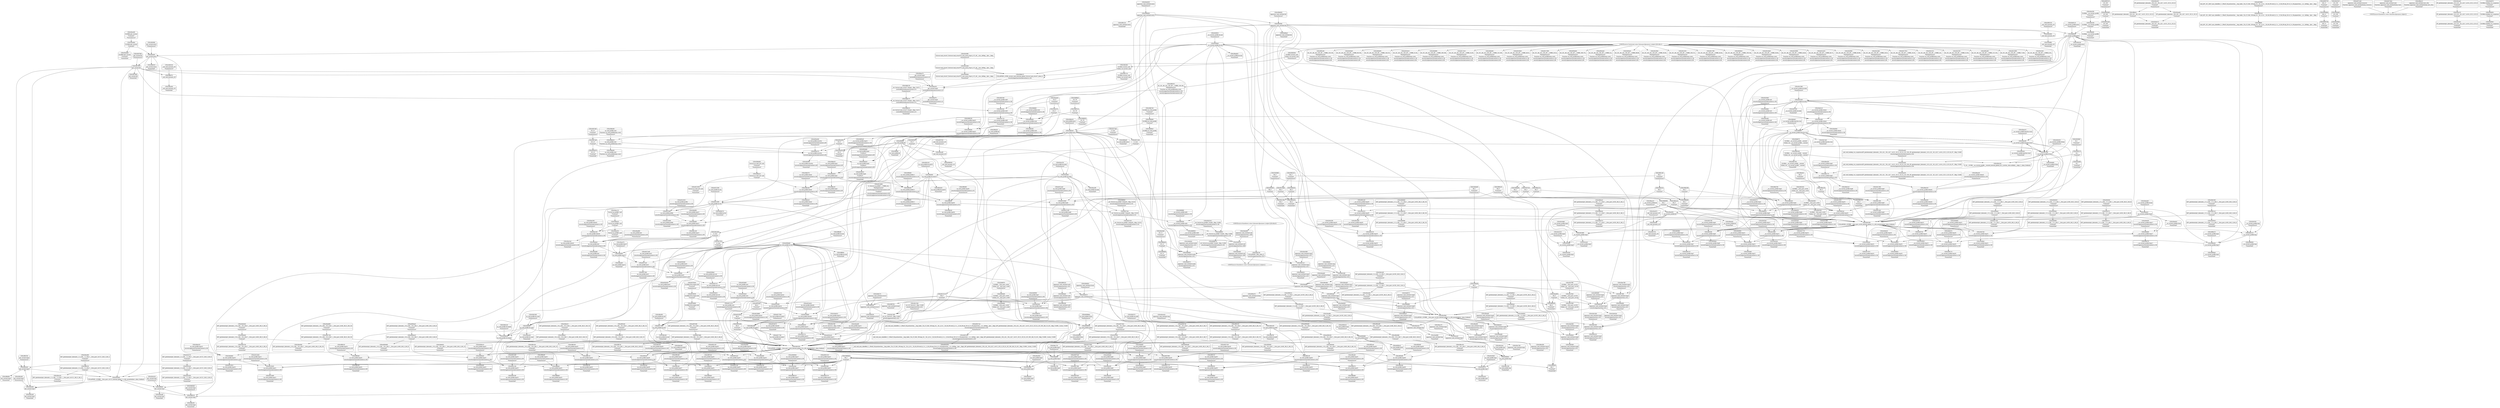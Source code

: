 digraph {
	CE0x3ffe8b0 [shape=record,shape=Mrecord,label="{CE0x3ffe8b0|get_current:tmp3|*SummSink*}"]
	CE0x3fa6070 [shape=record,shape=Mrecord,label="{CE0x3fa6070|apparmor_task_setrlimit:mode|security/apparmor/lsm.c,612|*SummSink*}"]
	CE0x3fa6da0 [shape=record,shape=Mrecord,label="{CE0x3fa6da0|apparmor_task_setrlimit:call1|security/apparmor/lsm.c,613}"]
	CE0x3f43420 [shape=record,shape=Mrecord,label="{CE0x3f43420|i32_0|*Constant*}"]
	CE0x3fa6380 [shape=record,shape=Mrecord,label="{CE0x3fa6380|apparmor_task_setrlimit:tmp6|security/apparmor/lsm.c,612|*SummSource*}"]
	CE0x4012da0 [shape=record,shape=Mrecord,label="{CE0x4012da0|i64_3|*Constant*}"]
	CE0x40188d0 [shape=record,shape=Mrecord,label="{CE0x40188d0|aa_cred_profile:tobool4|security/apparmor/include/context.h,100}"]
	CE0x3fcd710 [shape=record,shape=Mrecord,label="{CE0x3fcd710|aa_cred_profile:tmp14|security/apparmor/include/context.h,100|*SummSink*}"]
	CE0x3fa06c0 [shape=record,shape=Mrecord,label="{CE0x3fa06c0|apparmor_task_setrlimit:if.end|*SummSource*}"]
	CE0x3fbad20 [shape=record,shape=Mrecord,label="{CE0x3fbad20|get_current:tmp4|./arch/x86/include/asm/current.h,14}"]
	CE0x3ff40f0 [shape=record,shape=Mrecord,label="{CE0x3ff40f0|aa_cred_profile:tmp34|security/apparmor/include/context.h,101}"]
	"CONST[source:0(mediator),value:2(dynamic)][purpose:{subject}][SrcIdx:0]"
	CE0x3fcf3e0 [shape=record,shape=Mrecord,label="{CE0x3fcf3e0|i64*_getelementptr_inbounds_(_11_x_i64_,_11_x_i64_*___llvm_gcov_ctr58,_i64_0,_i64_9)|*Constant*|*SummSource*}"]
	CE0x3fbb830 [shape=record,shape=Mrecord,label="{CE0x3fbb830|__aa_current_profile:tmp4|security/apparmor/include/context.h,138|*SummSink*}"]
	CE0x3fd6370 [shape=record,shape=Mrecord,label="{CE0x3fd6370|_ret_%struct.task_struct*_%tmp4,_!dbg_!15471|./arch/x86/include/asm/current.h,14}"]
	CE0x3fd6e90 [shape=record,shape=Mrecord,label="{CE0x3fd6e90|aa_cred_profile:cred|Function::aa_cred_profile&Arg::cred::|*SummSink*}"]
	CE0x3febdf0 [shape=record,shape=Mrecord,label="{CE0x3febdf0|aa_cred_profile:tmp12|security/apparmor/include/context.h,100}"]
	CE0x3ffa360 [shape=record,shape=Mrecord,label="{CE0x3ffa360|aa_cred_profile:do.end|*SummSource*}"]
	CE0x3fd2c50 [shape=record,shape=Mrecord,label="{CE0x3fd2c50|aa_cred_profile:do.end10|*SummSource*}"]
	CE0x3ffe970 [shape=record,shape=Mrecord,label="{CE0x3ffe970|_call_void_mcount()_#2}"]
	CE0x3fdbc50 [shape=record,shape=Mrecord,label="{CE0x3fdbc50|aa_cred_profile:tmp5|security/apparmor/include/context.h,99|*SummSink*}"]
	CE0x3fd0070 [shape=record,shape=Mrecord,label="{CE0x3fd0070|__aa_current_profile:tmp18|security/apparmor/include/context.h,138|*SummSource*}"]
	CE0x3fa99f0 [shape=record,shape=Mrecord,label="{CE0x3fa99f0|apparmor_task_setrlimit:tmp|*SummSink*}"]
	CE0x3fa8270 [shape=record,shape=Mrecord,label="{CE0x3fa8270|apparmor_task_setrlimit:error.0|*SummSource*}"]
	CE0x3fa32f0 [shape=record,shape=Mrecord,label="{CE0x3fa32f0|GLOBAL:__aa_current_profile|*Constant*|*SummSource*}"]
	CE0x3fd5f60 [shape=record,shape=Mrecord,label="{CE0x3fd5f60|get_current:entry|*SummSource*}"]
	CE0x4008fa0 [shape=record,shape=Mrecord,label="{CE0x4008fa0|aa_cred_profile:tmp29|security/apparmor/include/context.h,100|*SummSink*}"]
	CE0x3fbff00 [shape=record,shape=Mrecord,label="{CE0x3fbff00|__aa_current_profile:land.lhs.true}"]
	CE0x3fd50e0 [shape=record,shape=Mrecord,label="{CE0x3fd50e0|__aa_current_profile:land.lhs.true2|*SummSink*}"]
	CE0x3facb70 [shape=record,shape=Mrecord,label="{CE0x3facb70|i32_0|*Constant*}"]
	CE0x3fd7a40 [shape=record,shape=Mrecord,label="{CE0x3fd7a40|i32_22|*Constant*}"]
	CE0x3ff2520 [shape=record,shape=Mrecord,label="{CE0x3ff2520|i64*_getelementptr_inbounds_(_16_x_i64_,_16_x_i64_*___llvm_gcov_ctr46,_i64_0,_i64_13)|*Constant*|*SummSource*}"]
	CE0x3fcab20 [shape=record,shape=Mrecord,label="{CE0x3fcab20|_call_void_lockdep_rcu_suspicious(i8*_getelementptr_inbounds_(_36_x_i8_,_36_x_i8_*_.str12,_i32_0,_i32_0),_i32_138,_i8*_getelementptr_inbounds_(_45_x_i8_,_45_x_i8_*_.str14,_i32_0,_i32_0))_#7,_!dbg_!15483|security/apparmor/include/context.h,138|*SummSink*}"]
	CE0x3faecd0 [shape=record,shape=Mrecord,label="{CE0x3faecd0|__aa_current_profile:land.lhs.true2}"]
	CE0x4002ae0 [shape=record,shape=Mrecord,label="{CE0x4002ae0|i32_100|*Constant*|*SummSink*}"]
	CE0x3fd2340 [shape=record,shape=Mrecord,label="{CE0x3fd2340|__aa_current_profile:call3|security/apparmor/include/context.h,138|*SummSource*}"]
	CE0x3fa75f0 [shape=record,shape=Mrecord,label="{CE0x3fa75f0|_ret_i32_%error.0,_!dbg_!15482|security/apparmor/lsm.c,615|*SummSink*}"]
	CE0x3fc8f50 [shape=record,shape=Mrecord,label="{CE0x3fc8f50|__aa_current_profile:tmp16|security/apparmor/include/context.h,138|*SummSink*}"]
	CE0x3fc1db0 [shape=record,shape=Mrecord,label="{CE0x3fc1db0|44:_i32,_48:_i16,_128:_i8*,_:_CMRE_28,32_|*MultipleSource*|Function::aa_cred_profile&Arg::cred::|security/apparmor/include/context.h,138|security/apparmor/include/context.h,99}"]
	CE0x3fd7420 [shape=record,shape=Mrecord,label="{CE0x3fd7420|_ret_%struct.aa_profile*_%tmp34,_!dbg_!15510|security/apparmor/include/context.h,101|*SummSink*}"]
	CE0x3fecad0 [shape=record,shape=Mrecord,label="{CE0x3fecad0|_call_void_mcount()_#2}"]
	CE0x3ff0a90 [shape=record,shape=Mrecord,label="{CE0x3ff0a90|aa_cred_profile:tmp25|security/apparmor/include/context.h,100|*SummSource*}"]
	CE0x4000460 [shape=record,shape=Mrecord,label="{CE0x4000460|i64*_getelementptr_inbounds_(_16_x_i64_,_16_x_i64_*___llvm_gcov_ctr46,_i64_0,_i64_9)|*Constant*|*SummSink*}"]
	CE0x3ff0bb0 [shape=record,shape=Mrecord,label="{CE0x3ff0bb0|aa_cred_profile:tmp25|security/apparmor/include/context.h,100|*SummSink*}"]
	CE0x3ff0120 [shape=record,shape=Mrecord,label="{CE0x3ff0120|aa_cred_profile:tmp32|security/apparmor/include/context.h,101}"]
	CE0x3fa7490 [shape=record,shape=Mrecord,label="{CE0x3fa7490|_ret_i32_%error.0,_!dbg_!15482|security/apparmor/lsm.c,615}"]
	CE0x3fc2450 [shape=record,shape=Mrecord,label="{CE0x3fc2450|i64*_getelementptr_inbounds_(_2_x_i64_,_2_x_i64_*___llvm_gcov_ctr112,_i64_0,_i64_0)|*Constant*|*SummSink*}"]
	CE0x3fd8520 [shape=record,shape=Mrecord,label="{CE0x3fd8520|get_current:tmp1}"]
	CE0x3fbb280 [shape=record,shape=Mrecord,label="{CE0x3fbb280|i64_2|*Constant*}"]
	CE0x3fa9f80 [shape=record,shape=Mrecord,label="{CE0x3fa9f80|_call_void_mcount()_#2|*SummSink*}"]
	CE0x3fd57c0 [shape=record,shape=Mrecord,label="{CE0x3fd57c0|GLOBAL:current_task|Global_var:current_task|*SummSink*}"]
	CE0x4001bc0 [shape=record,shape=Mrecord,label="{CE0x4001bc0|aa_cred_profile:tmp20|security/apparmor/include/context.h,100}"]
	CE0x3fea020 [shape=record,shape=Mrecord,label="{CE0x3fea020|%struct.aa_profile*_null|*Constant*|*SummSink*}"]
	CE0x3fa5090 [shape=record,shape=Mrecord,label="{CE0x3fa5090|apparmor_task_setrlimit:tmp2|security/apparmor/lsm.c,612|*SummSource*}"]
	CE0x3fc3d60 [shape=record,shape=Mrecord,label="{CE0x3fc3d60|__aa_current_profile:tmp2}"]
	CE0x3fa0d70 [shape=record,shape=Mrecord,label="{CE0x3fa0d70|apparmor_task_setrlimit:if.end}"]
	CE0x3fedc20 [shape=record,shape=Mrecord,label="{CE0x3fedc20|aa_cred_profile:tmp10|security/apparmor/include/context.h,100|*SummSource*}"]
	CE0x3f9cae0 [shape=record,shape=Mrecord,label="{CE0x3f9cae0|i64*_getelementptr_inbounds_(_5_x_i64_,_5_x_i64_*___llvm_gcov_ctr105,_i64_0,_i64_0)|*Constant*}"]
	CE0x3fffe50 [shape=record,shape=Mrecord,label="{CE0x3fffe50|i8*_getelementptr_inbounds_(_36_x_i8_,_36_x_i8_*_.str12,_i32_0,_i32_0)|*Constant*}"]
	CE0x3faac00 [shape=record,shape=Mrecord,label="{CE0x3faac00|i64_1|*Constant*|*SummSink*}"]
	CE0x3fd8830 [shape=record,shape=Mrecord,label="{CE0x3fd8830|i32_78|*Constant*|*SummSink*}"]
	CE0x4004030 [shape=record,shape=Mrecord,label="{CE0x4004030|aa_cred_profile:tmp14|security/apparmor/include/context.h,100}"]
	CE0x3fbb5a0 [shape=record,shape=Mrecord,label="{CE0x3fbb5a0|i64_0|*Constant*}"]
	CE0x40060b0 [shape=record,shape=Mrecord,label="{CE0x40060b0|aa_cred_profile:tmp17|security/apparmor/include/context.h,100|*SummSource*}"]
	CE0x3ffe7b0 [shape=record,shape=Mrecord,label="{CE0x3ffe7b0|get_current:tmp3|*SummSource*}"]
	CE0x3fd5bf0 [shape=record,shape=Mrecord,label="{CE0x3fd5bf0|get_current:tmp2}"]
	CE0x3fbe430 [shape=record,shape=Mrecord,label="{CE0x3fbe430|__aa_current_profile:tmp8|security/apparmor/include/context.h,138|*SummSource*}"]
	CE0x3fea9e0 [shape=record,shape=Mrecord,label="{CE0x3fea9e0|aa_cred_profile:tmp13}"]
	CE0x3fd0330 [shape=record,shape=Mrecord,label="{CE0x3fd0330|i64*_getelementptr_inbounds_(_11_x_i64_,_11_x_i64_*___llvm_gcov_ctr58,_i64_0,_i64_10)|*Constant*}"]
	CE0x3fefa10 [shape=record,shape=Mrecord,label="{CE0x3fefa10|i64*_getelementptr_inbounds_(_16_x_i64_,_16_x_i64_*___llvm_gcov_ctr46,_i64_0,_i64_15)|*Constant*|*SummSource*}"]
	CE0x40175b0 [shape=record,shape=Mrecord,label="{CE0x40175b0|aa_cred_profile:do.body5|*SummSource*}"]
	CE0x3fe9900 [shape=record,shape=Mrecord,label="{CE0x3fe9900|aa_cred_profile:tmp7|security/apparmor/include/context.h,100|*SummSource*}"]
	CE0x3fa7d90 [shape=record,shape=Mrecord,label="{CE0x3fa7d90|__aa_current_profile:do.body|*SummSource*}"]
	CE0x3fc83b0 [shape=record,shape=Mrecord,label="{CE0x3fc83b0|i64*_getelementptr_inbounds_(_11_x_i64_,_11_x_i64_*___llvm_gcov_ctr58,_i64_0,_i64_8)|*Constant*}"]
	CE0x3fa9ba0 [shape=record,shape=Mrecord,label="{CE0x3fa9ba0|apparmor_task_setrlimit:bb|*SummSink*}"]
	CE0x3ff9f50 [shape=record,shape=Mrecord,label="{CE0x3ff9f50|aa_cred_profile:lor.end|*SummSink*}"]
	CE0x4003150 [shape=record,shape=Mrecord,label="{CE0x4003150|void_(i8*,_i32,_i64)*_asm_sideeffect_1:_09ud2_0A.pushsection___bug_table,_22a_22_0A2:_09.long_1b_-_2b,_$_0:c_-_2b_0A_09.word_$_1:c_,_0_0A_09.org_2b+$_2:c_0A.popsection_,_i,i,i,_dirflag_,_fpsr_,_flags_}"]
	CE0x3ff3f30 [shape=record,shape=Mrecord,label="{CE0x3ff3f30|aa_cred_profile:profile11|security/apparmor/include/context.h,101|*SummSink*}"]
	CE0x3fa5800 [shape=record,shape=Mrecord,label="{CE0x3fa5800|_call_void_mcount()_#2}"]
	CE0x3fbabc0 [shape=record,shape=Mrecord,label="{CE0x3fbabc0|__aa_current_profile:if.end}"]
	CE0x3fbf2a0 [shape=record,shape=Mrecord,label="{CE0x3fbf2a0|__aa_current_profile:tmp10|security/apparmor/include/context.h,138}"]
	CE0x4017910 [shape=record,shape=Mrecord,label="{CE0x4017910|44:_i32,_48:_i16,_128:_i8*,_:_CMRE_16,20_|*MultipleSource*|Function::aa_cred_profile&Arg::cred::|security/apparmor/include/context.h,138|security/apparmor/include/context.h,99}"]
	CE0x3f66540 [shape=record,shape=Mrecord,label="{CE0x3f66540|apparmor_task_setrlimit:error.0}"]
	CE0x3fe96b0 [shape=record,shape=Mrecord,label="{CE0x3fe96b0|GLOBAL:__llvm_gcov_ctr46|Global_var:__llvm_gcov_ctr46|*SummSink*}"]
	CE0x3fc35e0 [shape=record,shape=Mrecord,label="{CE0x3fc35e0|i64*_getelementptr_inbounds_(_2_x_i64_,_2_x_i64_*___llvm_gcov_ctr112,_i64_0,_i64_0)|*Constant*}"]
	CE0x3fd6020 [shape=record,shape=Mrecord,label="{CE0x3fd6020|get_current:entry|*SummSink*}"]
	CE0x3fa54b0 [shape=record,shape=Mrecord,label="{CE0x3fa54b0|i32_11|*Constant*|*SummSource*}"]
	CE0x3fa9540 [shape=record,shape=Mrecord,label="{CE0x3fa9540|apparmor_task_setrlimit:tmp4|security/apparmor/lsm.c,612}"]
	CE0x3fc3cb0 [shape=record,shape=Mrecord,label="{CE0x3fc3cb0|i64*_getelementptr_inbounds_(_16_x_i64_,_16_x_i64_*___llvm_gcov_ctr46,_i64_0,_i64_1)|*Constant*}"]
	CE0x4008480 [shape=record,shape=Mrecord,label="{CE0x4008480|aa_cred_profile:if.end}"]
	CE0x3faace0 [shape=record,shape=Mrecord,label="{CE0x3faace0|apparmor_task_setrlimit:tmp1}"]
	CE0x3fd1050 [shape=record,shape=Mrecord,label="{CE0x3fd1050|COLLAPSED:_GCMRE___llvm_gcov_ctr46_internal_global_16_x_i64_zeroinitializer:_elem_0:default:}"]
	CE0x3fff7e0 [shape=record,shape=Mrecord,label="{CE0x3fff7e0|i64*_getelementptr_inbounds_(_16_x_i64_,_16_x_i64_*___llvm_gcov_ctr46,_i64_0,_i64_8)|*Constant*|*SummSink*}"]
	CE0x3fc4860 [shape=record,shape=Mrecord,label="{CE0x3fc4860|__aa_current_profile:call|security/apparmor/include/context.h,138}"]
	CE0x3fc60f0 [shape=record,shape=Mrecord,label="{CE0x3fc60f0|aa_cred_profile:do.cond}"]
	CE0x3fba930 [shape=record,shape=Mrecord,label="{CE0x3fba930|__aa_current_profile:bb}"]
	CE0x4017660 [shape=record,shape=Mrecord,label="{CE0x4017660|aa_cred_profile:do.end}"]
	CE0x3fbe550 [shape=record,shape=Mrecord,label="{CE0x3fbe550|__aa_current_profile:tobool1|security/apparmor/include/context.h,138}"]
	CE0x4028b20 [shape=record,shape=Mrecord,label="{CE0x4028b20|aa_cred_profile:lnot.ext|security/apparmor/include/context.h,100|*SummSink*}"]
	CE0x4007090 [shape=record,shape=Mrecord,label="{CE0x4007090|aa_cred_profile:tmp18|security/apparmor/include/context.h,100}"]
	CE0x3fec720 [shape=record,shape=Mrecord,label="{CE0x3fec720|aa_cred_profile:tmp2|*SummSource*}"]
	CE0x3fa7500 [shape=record,shape=Mrecord,label="{CE0x3fa7500|_ret_i32_%error.0,_!dbg_!15482|security/apparmor/lsm.c,615|*SummSource*}"]
	CE0x40006b0 [shape=record,shape=Mrecord,label="{CE0x40006b0|i64_12|*Constant*}"]
	CE0x3fc5310 [shape=record,shape=Mrecord,label="{CE0x3fc5310|44:_i32,_48:_i16,_128:_i8*,_:_CMRE_4,8_|*MultipleSource*|Function::aa_cred_profile&Arg::cred::|security/apparmor/include/context.h,138|security/apparmor/include/context.h,99}"]
	CE0x3ff19a0 [shape=record,shape=Mrecord,label="{CE0x3ff19a0|aa_cred_profile:tmp26|security/apparmor/include/context.h,100|*SummSink*}"]
	CE0x3fd95e0 [shape=record,shape=Mrecord,label="{CE0x3fd95e0|__aa_current_profile:tmp21|security/apparmor/include/context.h,138|*SummSink*}"]
	CE0x3fe9a80 [shape=record,shape=Mrecord,label="{CE0x3fe9a80|aa_cred_profile:tmp8|security/apparmor/include/context.h,100}"]
	CE0x3fdc2e0 [shape=record,shape=Mrecord,label="{CE0x3fdc2e0|0:_i8,_:_GCMR___aa_current_profile.__warned_internal_global_i8_0,_section_.data.unlikely_,_align_1:_elem_0:default:}"]
	CE0x3f66cb0 [shape=record,shape=Mrecord,label="{CE0x3f66cb0|i64*_getelementptr_inbounds_(_11_x_i64_,_11_x_i64_*___llvm_gcov_ctr58,_i64_0,_i64_1)|*Constant*}"]
	CE0x3fce710 [shape=record,shape=Mrecord,label="{CE0x3fce710|__aa_current_profile:call3|security/apparmor/include/context.h,138|*SummSink*}"]
	CE0x400ab20 [shape=record,shape=Mrecord,label="{CE0x400ab20|aa_cred_profile:tmp4|*LoadInst*|security/apparmor/include/context.h,99}"]
	CE0x4013fe0 [shape=record,shape=Mrecord,label="{CE0x4013fe0|aa_cred_profile:profile|security/apparmor/include/context.h,100}"]
	CE0x3fcede0 [shape=record,shape=Mrecord,label="{CE0x3fcede0|GLOBAL:get_current|*Constant*|*SummSink*}"]
	CE0x3fdc170 [shape=record,shape=Mrecord,label="{CE0x3fdc170|__aa_current_profile:tmp8|security/apparmor/include/context.h,138}"]
	CE0x3fc88b0 [shape=record,shape=Mrecord,label="{CE0x3fc88b0|__aa_current_profile:tmp15|security/apparmor/include/context.h,138|*SummSink*}"]
	CE0x3fd1280 [shape=record,shape=Mrecord,label="{CE0x3fd1280|aa_cred_profile:tmp|*SummSink*}"]
	CE0x3fbfa30 [shape=record,shape=Mrecord,label="{CE0x3fbfa30|aa_cred_profile:bb|*SummSource*}"]
	CE0x3fa6740 [shape=record,shape=Mrecord,label="{CE0x3fa6740|COLLAPSED:_CRE:_elem_0::|security/apparmor/lsm.c,612}"]
	CE0x3fd6410 [shape=record,shape=Mrecord,label="{CE0x3fd6410|_ret_%struct.task_struct*_%tmp4,_!dbg_!15471|./arch/x86/include/asm/current.h,14|*SummSink*}"]
	CE0x3fbf7f0 [shape=record,shape=Mrecord,label="{CE0x3fbf7f0|aa_cred_profile:do.end8|*SummSink*}"]
	CE0x3feba20 [shape=record,shape=Mrecord,label="{CE0x3feba20|%struct.aa_profile*_null|*Constant*}"]
	CE0x3fc3a50 [shape=record,shape=Mrecord,label="{CE0x3fc3a50|aa_cred_profile:tmp1|*SummSink*}"]
	CE0x4002270 [shape=record,shape=Mrecord,label="{CE0x4002270|aa_cred_profile:tmp21|security/apparmor/include/context.h,100|*SummSink*}"]
	CE0x3fd68c0 [shape=record,shape=Mrecord,label="{CE0x3fd68c0|GLOBAL:aa_cred_profile|*Constant*|*SummSink*}"]
	CE0x3fedbb0 [shape=record,shape=Mrecord,label="{CE0x3fedbb0|aa_cred_profile:tmp10|security/apparmor/include/context.h,100}"]
	CE0x3faaf90 [shape=record,shape=Mrecord,label="{CE0x3faaf90|apparmor_task_setrlimit:if.then}"]
	CE0x4003ae0 [shape=record,shape=Mrecord,label="{CE0x4003ae0|i64_6|*Constant*|*SummSource*}"]
	CE0x3ff21b0 [shape=record,shape=Mrecord,label="{CE0x3ff21b0|i64*_getelementptr_inbounds_(_16_x_i64_,_16_x_i64_*___llvm_gcov_ctr46,_i64_0,_i64_13)|*Constant*}"]
	CE0x3ff0d70 [shape=record,shape=Mrecord,label="{CE0x3ff0d70|i64*_getelementptr_inbounds_(_16_x_i64_,_16_x_i64_*___llvm_gcov_ctr46,_i64_0,_i64_12)|*Constant*}"]
	CE0x3fa6970 [shape=record,shape=Mrecord,label="{CE0x3fa6970|apparmor_task_setrlimit:tmp8|security/apparmor/lsm.c,613|*SummSource*}"]
	CE0x3fd88a0 [shape=record,shape=Mrecord,label="{CE0x3fd88a0|i32_78|*Constant*|*SummSource*}"]
	CE0x3fc9de0 [shape=record,shape=Mrecord,label="{CE0x3fc9de0|__aa_current_profile:do.end}"]
	CE0x3ff5560 [shape=record,shape=Mrecord,label="{CE0x3ff5560|aa_cred_profile:tmp30|security/apparmor/include/context.h,100|*SummSink*}"]
	CE0x3faca60 [shape=record,shape=Mrecord,label="{CE0x3faca60|__aa_current_profile:call|security/apparmor/include/context.h,138|*SummSink*}"]
	CE0x400a010 [shape=record,shape=Mrecord,label="{CE0x400a010|i32_22|*Constant*|*SummSink*}"]
	CE0x3fed740 [shape=record,shape=Mrecord,label="{CE0x3fed740|i64*_getelementptr_inbounds_(_16_x_i64_,_16_x_i64_*___llvm_gcov_ctr46,_i64_0,_i64_4)|*Constant*|*SummSink*}"]
	CE0x4001190 [shape=record,shape=Mrecord,label="{CE0x4001190|aa_cred_profile:tmp23|security/apparmor/include/context.h,100}"]
	CE0x3fd78d0 [shape=record,shape=Mrecord,label="{CE0x3fd78d0|get_current:bb|*SummSink*}"]
	CE0x3fd33e0 [shape=record,shape=Mrecord,label="{CE0x3fd33e0|GLOBAL:__llvm_gcov_ctr58|Global_var:__llvm_gcov_ctr58|*SummSource*}"]
	CE0x3fc1f30 [shape=record,shape=Mrecord,label="{CE0x3fc1f30|44:_i32,_48:_i16,_128:_i8*,_:_CMRE_32,36_|*MultipleSource*|Function::aa_cred_profile&Arg::cred::|security/apparmor/include/context.h,138|security/apparmor/include/context.h,99}"]
	CE0x3fcefc0 [shape=record,shape=Mrecord,label="{CE0x3fcefc0|get_current:entry}"]
	CE0x4000da0 [shape=record,shape=Mrecord,label="{CE0x4000da0|aa_cred_profile:tmp22|security/apparmor/include/context.h,100}"]
	CE0x3f65a90 [shape=record,shape=Mrecord,label="{CE0x3f65a90|44:_i32,_48:_i16,_128:_i8*,_:_CMRE_112,120_|*MultipleSource*|Function::aa_cred_profile&Arg::cred::|security/apparmor/include/context.h,138|security/apparmor/include/context.h,99}"]
	CE0x3f9f410 [shape=record,shape=Mrecord,label="{CE0x3f9f410|i64*_getelementptr_inbounds_(_5_x_i64_,_5_x_i64_*___llvm_gcov_ctr105,_i64_0,_i64_0)|*Constant*|*SummSource*}"]
	CE0x3fa2ec0 [shape=record,shape=Mrecord,label="{CE0x3fa2ec0|apparmor_task_setrlimit:tmp}"]
	CE0x3fcb470 [shape=record,shape=Mrecord,label="{CE0x3fcb470|i8*_getelementptr_inbounds_(_36_x_i8_,_36_x_i8_*_.str12,_i32_0,_i32_0)|*Constant*|*SummSink*}"]
	CE0x3fd5cd0 [shape=record,shape=Mrecord,label="{CE0x3fd5cd0|get_current:tmp2|*SummSink*}"]
	CE0x3fa6460 [shape=record,shape=Mrecord,label="{CE0x3fa6460|i64*_getelementptr_inbounds_(_5_x_i64_,_5_x_i64_*___llvm_gcov_ctr105,_i64_0,_i64_3)|*Constant*}"]
	CE0x3fce3b0 [shape=record,shape=Mrecord,label="{CE0x3fce3b0|aa_cred_profile:tmp17|security/apparmor/include/context.h,100}"]
	CE0x3fd51c0 [shape=record,shape=Mrecord,label="{CE0x3fd51c0|i64*_getelementptr_inbounds_(_11_x_i64_,_11_x_i64_*___llvm_gcov_ctr58,_i64_0,_i64_0)|*Constant*}"]
	CE0x3fd3bb0 [shape=record,shape=Mrecord,label="{CE0x3fd3bb0|__aa_current_profile:tmp6|security/apparmor/include/context.h,138|*SummSink*}"]
	CE0x3ff9530 [shape=record,shape=Mrecord,label="{CE0x3ff9530|i64*_getelementptr_inbounds_(_2_x_i64_,_2_x_i64_*___llvm_gcov_ctr112,_i64_0,_i64_1)|*Constant*}"]
	CE0x40017b0 [shape=record,shape=Mrecord,label="{CE0x40017b0|i64*_getelementptr_inbounds_(_16_x_i64_,_16_x_i64_*___llvm_gcov_ctr46,_i64_0,_i64_10)|*Constant*}"]
	CE0x3fcf370 [shape=record,shape=Mrecord,label="{CE0x3fcf370|i64*_getelementptr_inbounds_(_11_x_i64_,_11_x_i64_*___llvm_gcov_ctr58,_i64_0,_i64_9)|*Constant*}"]
	CE0x40089a0 [shape=record,shape=Mrecord,label="{CE0x40089a0|aa_cred_profile:if.then|*SummSink*}"]
	CE0x4002920 [shape=record,shape=Mrecord,label="{CE0x4002920|_call_void_asm_sideeffect_1:_09ud2_0A.pushsection___bug_table,_22a_22_0A2:_09.long_1b_-_2b,_$_0:c_-_2b_0A_09.word_$_1:c_,_0_0A_09.org_2b+$_2:c_0A.popsection_,_i,i,i,_dirflag_,_fpsr_,_flags_(i8*_getelementptr_inbounds_(_36_x_i8_,_36_x_i8_*_.str12,_i32_0,_i32_0),_i32_100,_i64_12)_#2,_!dbg_!15490,_!srcloc_!15493|security/apparmor/include/context.h,100|*SummSink*}"]
	CE0x3f65310 [shape=record,shape=Mrecord,label="{CE0x3f65310|i64_3|*Constant*|*SummSource*}"]
	CE0x3fcec80 [shape=record,shape=Mrecord,label="{CE0x3fcec80|GLOBAL:get_current|*Constant*|*SummSource*}"]
	CE0x4013d40 [shape=record,shape=Mrecord,label="{CE0x4013d40|aa_cred_profile:tmp11|security/apparmor/include/context.h,100|*SummSource*}"]
	CE0x3fea6e0 [shape=record,shape=Mrecord,label="{CE0x3fea6e0|aa_cred_profile:lnot|security/apparmor/include/context.h,100}"]
	CE0x4017740 [shape=record,shape=Mrecord,label="{CE0x4017740|aa_cred_profile:do.body5|*SummSink*}"]
	CE0x4006a80 [shape=record,shape=Mrecord,label="{CE0x4006a80|i64*_getelementptr_inbounds_(_16_x_i64_,_16_x_i64_*___llvm_gcov_ctr46,_i64_0,_i64_7)|*Constant*|*SummSink*}"]
	CE0x3fc0180 [shape=record,shape=Mrecord,label="{CE0x3fc0180|COLLAPSED:_GCMRE___llvm_gcov_ctr58_internal_global_11_x_i64_zeroinitializer:_elem_0:default:}"]
	CE0x3fd54f0 [shape=record,shape=Mrecord,label="{CE0x3fd54f0|GLOBAL:current_task|Global_var:current_task}"]
	CE0x3fc5f80 [shape=record,shape=Mrecord,label="{CE0x3fc5f80|%struct.task_struct*_(%struct.task_struct**)*_asm_movq_%gs:$_1:P_,$0_,_r,im,_dirflag_,_fpsr_,_flags_|*SummSource*}"]
	CE0x3fc4330 [shape=record,shape=Mrecord,label="{CE0x3fc4330|__aa_current_profile:tmp3|*SummSink*}"]
	CE0x3fc1980 [shape=record,shape=Mrecord,label="{CE0x3fc1980|__aa_current_profile:tmp10|security/apparmor/include/context.h,138|*SummSink*}"]
	CE0x4015090 [shape=record,shape=Mrecord,label="{CE0x4015090|44:_i32,_48:_i16,_128:_i8*,_:_CMRE_72,80_|*MultipleSource*|Function::aa_cred_profile&Arg::cred::|security/apparmor/include/context.h,138|security/apparmor/include/context.h,99}"]
	CE0x3fce8d0 [shape=record,shape=Mrecord,label="{CE0x3fce8d0|GLOBAL:get_current|*Constant*}"]
	CE0x3ff0520 [shape=record,shape=Mrecord,label="{CE0x3ff0520|aa_cred_profile:tmp24|security/apparmor/include/context.h,100|*SummSource*}"]
	CE0x3fbaf70 [shape=record,shape=Mrecord,label="{CE0x3fbaf70|get_current:tmp4|./arch/x86/include/asm/current.h,14|*SummSink*}"]
	CE0x40015f0 [shape=record,shape=Mrecord,label="{CE0x40015f0|aa_cred_profile:tmp23|security/apparmor/include/context.h,100|*SummSink*}"]
	CE0x4007100 [shape=record,shape=Mrecord,label="{CE0x4007100|aa_cred_profile:tmp18|security/apparmor/include/context.h,100|*SummSource*}"]
	CE0x3fca220 [shape=record,shape=Mrecord,label="{CE0x3fca220|aa_cred_profile:do.body|*SummSource*}"]
	CE0x3fa78e0 [shape=record,shape=Mrecord,label="{CE0x3fa78e0|GLOBAL:__llvm_gcov_ctr105|Global_var:__llvm_gcov_ctr105}"]
	CE0x3fd7240 [shape=record,shape=Mrecord,label="{CE0x3fd7240|_ret_%struct.aa_profile*_%tmp34,_!dbg_!15510|security/apparmor/include/context.h,101}"]
	CE0x4016810 [shape=record,shape=Mrecord,label="{CE0x4016810|aa_cred_profile:tmp4|*LoadInst*|security/apparmor/include/context.h,99|*SummSink*}"]
	CE0x3fc63a0 [shape=record,shape=Mrecord,label="{CE0x3fc63a0|__aa_current_profile:tmp11|security/apparmor/include/context.h,138|*SummSource*}"]
	CE0x3fc8e50 [shape=record,shape=Mrecord,label="{CE0x3fc8e50|__aa_current_profile:tmp16|security/apparmor/include/context.h,138|*SummSource*}"]
	CE0x3fd5c60 [shape=record,shape=Mrecord,label="{CE0x3fd5c60|get_current:tmp2|*SummSource*}"]
	CE0x3fd9880 [shape=record,shape=Mrecord,label="{CE0x3fd9880|__aa_current_profile:call4|security/apparmor/include/context.h,138|*SummSource*}"]
	CE0x3fd0fe0 [shape=record,shape=Mrecord,label="{CE0x3fd0fe0|aa_cred_profile:tmp}"]
	CE0x3fa9ad0 [shape=record,shape=Mrecord,label="{CE0x3fa9ad0|i64_1|*Constant*}"]
	CE0x3fcfc70 [shape=record,shape=Mrecord,label="{CE0x3fcfc70|__aa_current_profile:tmp17|security/apparmor/include/context.h,138|*SummSink*}"]
	CE0x3fefd50 [shape=record,shape=Mrecord,label="{CE0x3fefd50|i64*_getelementptr_inbounds_(_16_x_i64_,_16_x_i64_*___llvm_gcov_ctr46,_i64_0,_i64_15)|*Constant*|*SummSink*}"]
	CE0x400a920 [shape=record,shape=Mrecord,label="{CE0x400a920|aa_cred_profile:tmp5|security/apparmor/include/context.h,99}"]
	CE0x3fa51c0 [shape=record,shape=Mrecord,label="{CE0x3fa51c0|apparmor_task_setrlimit:tmp2|security/apparmor/lsm.c,612}"]
	CE0x3ff5870 [shape=record,shape=Mrecord,label="{CE0x3ff5870|aa_cred_profile:tmp31|security/apparmor/include/context.h,100}"]
	CE0x3fbeb00 [shape=record,shape=Mrecord,label="{CE0x3fbeb00|__aa_current_profile:tobool1|security/apparmor/include/context.h,138|*SummSink*}"]
	CE0x3fba5d0 [shape=record,shape=Mrecord,label="{CE0x3fba5d0|aa_cred_profile:do.body5}"]
	CE0x4000e80 [shape=record,shape=Mrecord,label="{CE0x4000e80|aa_cred_profile:tmp22|security/apparmor/include/context.h,100|*SummSink*}"]
	CE0x3fec9c0 [shape=record,shape=Mrecord,label="{CE0x3fec9c0|aa_cred_profile:tmp3|*SummSink*}"]
	CE0x3fd1de0 [shape=record,shape=Mrecord,label="{CE0x3fd1de0|__aa_current_profile:tmp20|security/apparmor/include/context.h,138|*SummSink*}"]
	CE0x3fcd200 [shape=record,shape=Mrecord,label="{CE0x3fcd200|__aa_current_profile:tmp19|security/apparmor/include/context.h,138|*SummSink*}"]
	CE0x3fbe0f0 [shape=record,shape=Mrecord,label="{CE0x3fbe0f0|apparmor_task_setrlimit:tmp10|security/apparmor/lsm.c,615|*SummSource*}"]
	CE0x3fdb2d0 [shape=record,shape=Mrecord,label="{CE0x3fdb2d0|aa_cred_profile:tobool|security/apparmor/include/context.h,100}"]
	CE0x3fa36b0 [shape=record,shape=Mrecord,label="{CE0x3fa36b0|i32_138|*Constant*|*SummSink*}"]
	CE0x3fc53e0 [shape=record,shape=Mrecord,label="{CE0x3fc53e0|44:_i32,_48:_i16,_128:_i8*,_:_CMRE_8,16_|*MultipleSource*|Function::aa_cred_profile&Arg::cred::|security/apparmor/include/context.h,138|security/apparmor/include/context.h,99}"]
	CE0x3fc4670 [shape=record,shape=Mrecord,label="{CE0x3fc4670|_call_void_mcount()_#2|*SummSource*}"]
	CE0x3fc6900 [shape=record,shape=Mrecord,label="{CE0x3fc6900|__aa_current_profile:tmp12|security/apparmor/include/context.h,138|*SummSource*}"]
	CE0x3fcd510 [shape=record,shape=Mrecord,label="{CE0x3fcd510|__aa_current_profile:tmp20|security/apparmor/include/context.h,138}"]
	CE0x3fba070 [shape=record,shape=Mrecord,label="{CE0x3fba070|i64*_getelementptr_inbounds_(_11_x_i64_,_11_x_i64_*___llvm_gcov_ctr58,_i64_0,_i64_1)|*Constant*|*SummSink*}"]
	CE0x4012ea0 [shape=record,shape=Mrecord,label="{CE0x4012ea0|aa_cred_profile:tmp6|security/apparmor/include/context.h,100|*SummSource*}"]
	CE0x3fa5410 [shape=record,shape=Mrecord,label="{CE0x3fa5410|apparmor_task_setrlimit:tmp5|security/apparmor/lsm.c,612|*SummSink*}"]
	CE0x4019030 [shape=record,shape=Mrecord,label="{CE0x4019030|i64_6|*Constant*}"]
	CE0x3f66d50 [shape=record,shape=Mrecord,label="{CE0x3f66d50|i32_11|*Constant*}"]
	CE0x4003e20 [shape=record,shape=Mrecord,label="{CE0x4003e20|aa_cred_profile:tmp15|security/apparmor/include/context.h,100}"]
	CE0x3f69c20 [shape=record,shape=Mrecord,label="{CE0x3f69c20|i64_0|*Constant*|*SummSource*}"]
	CE0x3fc8840 [shape=record,shape=Mrecord,label="{CE0x3fc8840|__aa_current_profile:tmp15|security/apparmor/include/context.h,138|*SummSource*}"]
	CE0x3ff08a0 [shape=record,shape=Mrecord,label="{CE0x3ff08a0|aa_cred_profile:tmp25|security/apparmor/include/context.h,100}"]
	CE0x3ff3db0 [shape=record,shape=Mrecord,label="{CE0x3ff3db0|aa_cred_profile:profile11|security/apparmor/include/context.h,101|*SummSource*}"]
	CE0x3fea290 [shape=record,shape=Mrecord,label="{CE0x3fea290|aa_cred_profile:tobool1|security/apparmor/include/context.h,100|*SummSource*}"]
	CE0x3fd6a20 [shape=record,shape=Mrecord,label="{CE0x3fd6a20|aa_cred_profile:entry|*SummSource*}"]
	CE0x3ff2860 [shape=record,shape=Mrecord,label="{CE0x3ff2860|i64*_getelementptr_inbounds_(_16_x_i64_,_16_x_i64_*___llvm_gcov_ctr46,_i64_0,_i64_13)|*Constant*|*SummSink*}"]
	CE0x3fcddd0 [shape=record,shape=Mrecord,label="{CE0x3fcddd0|aa_cred_profile:tmp16|security/apparmor/include/context.h,100}"]
	CE0x3fa7e30 [shape=record,shape=Mrecord,label="{CE0x3fa7e30|__aa_current_profile:do.body|*SummSink*}"]
	CE0x3feaef0 [shape=record,shape=Mrecord,label="{CE0x3feaef0|aa_cred_profile:tmp13|*SummSink*}"]
	CE0x3f65cd0 [shape=record,shape=Mrecord,label="{CE0x3f65cd0|44:_i32,_48:_i16,_128:_i8*,_:_CMRE_120,128_|*MultipleSource*|Function::aa_cred_profile&Arg::cred::|security/apparmor/include/context.h,138|security/apparmor/include/context.h,99}"]
	CE0x3fd8160 [shape=record,shape=Mrecord,label="{CE0x3fd8160|_call_void_mcount()_#2|*SummSource*}"]
	CE0x3fca2f0 [shape=record,shape=Mrecord,label="{CE0x3fca2f0|aa_cred_profile:do.body|*SummSink*}"]
	CE0x4006210 [shape=record,shape=Mrecord,label="{CE0x4006210|aa_cred_profile:tmp17|security/apparmor/include/context.h,100|*SummSink*}"]
	CE0x3fbbb20 [shape=record,shape=Mrecord,label="{CE0x3fbbb20|__aa_current_profile:tmp5|security/apparmor/include/context.h,138}"]
	CE0x4007880 [shape=record,shape=Mrecord,label="{CE0x4007880|i64*_getelementptr_inbounds_(_16_x_i64_,_16_x_i64_*___llvm_gcov_ctr46,_i64_0,_i64_8)|*Constant*}"]
	CE0x3fa6ac0 [shape=record,shape=Mrecord,label="{CE0x3fa6ac0|apparmor_task_setrlimit:tmp8|security/apparmor/lsm.c,613|*SummSink*}"]
	CE0x40289a0 [shape=record,shape=Mrecord,label="{CE0x40289a0|aa_cred_profile:lnot.ext|security/apparmor/include/context.h,100|*SummSource*}"]
	CE0x3ff0590 [shape=record,shape=Mrecord,label="{CE0x3ff0590|aa_cred_profile:tmp24|security/apparmor/include/context.h,100|*SummSink*}"]
	CE0x3fd2f70 [shape=record,shape=Mrecord,label="{CE0x3fd2f70|aa_cred_profile:do.end8|*SummSource*}"]
	CE0x3ff9e90 [shape=record,shape=Mrecord,label="{CE0x3ff9e90|aa_cred_profile:lor.end|*SummSource*}"]
	CE0x3f69c90 [shape=record,shape=Mrecord,label="{CE0x3f69c90|i64_0|*Constant*|*SummSink*}"]
	CE0x3ff54f0 [shape=record,shape=Mrecord,label="{CE0x3ff54f0|aa_cred_profile:tmp30|security/apparmor/include/context.h,100|*SummSource*}"]
	CE0x4008620 [shape=record,shape=Mrecord,label="{CE0x4008620|aa_cred_profile:if.then}"]
	CE0x3fcb1f0 [shape=record,shape=Mrecord,label="{CE0x3fcb1f0|i8*_getelementptr_inbounds_(_36_x_i8_,_36_x_i8_*_.str12,_i32_0,_i32_0)|*Constant*|*SummSource*}"]
	CE0x3fd6130 [shape=record,shape=Mrecord,label="{CE0x3fd6130|_ret_%struct.task_struct*_%tmp4,_!dbg_!15471|./arch/x86/include/asm/current.h,14|*SummSource*}"]
	CE0x3fbb3e0 [shape=record,shape=Mrecord,label="{CE0x3fbb3e0|__aa_current_profile:tmp4|security/apparmor/include/context.h,138}"]
	CE0x3f9c210 [shape=record,shape=Mrecord,label="{CE0x3f9c210|apparmor_task_setrlimit:entry|*SummSink*}"]
	CE0x3fc4f90 [shape=record,shape=Mrecord,label="{CE0x3fc4f90|aa_cred_profile:security|security/apparmor/include/context.h,99|*SummSink*}"]
	CE0x3ff10e0 [shape=record,shape=Mrecord,label="{CE0x3ff10e0|i64*_getelementptr_inbounds_(_16_x_i64_,_16_x_i64_*___llvm_gcov_ctr46,_i64_0,_i64_12)|*Constant*|*SummSource*}"]
	CE0x3fc0de0 [shape=record,shape=Mrecord,label="{CE0x3fc0de0|44:_i32,_48:_i16,_128:_i8*,_:_CMRE_96,104_|*MultipleSource*|Function::aa_cred_profile&Arg::cred::|security/apparmor/include/context.h,138|security/apparmor/include/context.h,99}"]
	CE0x3fc9830 [shape=record,shape=Mrecord,label="{CE0x3fc9830|__aa_current_profile:tmp13|security/apparmor/include/context.h,138|*SummSink*}"]
	CE0x3fc1b40 [shape=record,shape=Mrecord,label="{CE0x3fc1b40|__aa_current_profile:tmp11|security/apparmor/include/context.h,138}"]
	CE0x3ff37e0 [shape=record,shape=Mrecord,label="{CE0x3ff37e0|aa_cred_profile:tmp33|security/apparmor/include/context.h,101|*SummSource*}"]
	CE0x4000ae0 [shape=record,shape=Mrecord,label="{CE0x4000ae0|i64*_getelementptr_inbounds_(_16_x_i64_,_16_x_i64_*___llvm_gcov_ctr46,_i64_0,_i64_9)|*Constant*|*SummSource*}"]
	CE0x3f9d630 [shape=record,shape=Mrecord,label="{CE0x3f9d630|apparmor_task_setrlimit:bb|*SummSource*}"]
	CE0x3fe9970 [shape=record,shape=Mrecord,label="{CE0x3fe9970|aa_cred_profile:tmp7|security/apparmor/include/context.h,100|*SummSink*}"]
	CE0x3fd10c0 [shape=record,shape=Mrecord,label="{CE0x3fd10c0|aa_cred_profile:tmp|*SummSource*}"]
	CE0x3fc4750 [shape=record,shape=Mrecord,label="{CE0x3fc4750|_call_void_mcount()_#2|*SummSink*}"]
	CE0x4002150 [shape=record,shape=Mrecord,label="{CE0x4002150|aa_cred_profile:tmp21|security/apparmor/include/context.h,100|*SummSource*}"]
	CE0x3fa4a60 [shape=record,shape=Mrecord,label="{CE0x3fa4a60|apparmor_task_setrlimit:if.then|*SummSource*}"]
	CE0x3fd65e0 [shape=record,shape=Mrecord,label="{CE0x3fd65e0|aa_cred_profile:entry}"]
	CE0x3ff36c0 [shape=record,shape=Mrecord,label="{CE0x3ff36c0|aa_cred_profile:tmp33|security/apparmor/include/context.h,101}"]
	CE0x3fc40d0 [shape=record,shape=Mrecord,label="{CE0x3fc40d0|__aa_current_profile:tmp3}"]
	CE0x40027a0 [shape=record,shape=Mrecord,label="{CE0x40027a0|_call_void_asm_sideeffect_1:_09ud2_0A.pushsection___bug_table,_22a_22_0A2:_09.long_1b_-_2b,_$_0:c_-_2b_0A_09.word_$_1:c_,_0_0A_09.org_2b+$_2:c_0A.popsection_,_i,i,i,_dirflag_,_fpsr_,_flags_(i8*_getelementptr_inbounds_(_36_x_i8_,_36_x_i8_*_.str12,_i32_0,_i32_0),_i32_100,_i64_12)_#2,_!dbg_!15490,_!srcloc_!15493|security/apparmor/include/context.h,100|*SummSource*}"]
	CE0x3f9efd0 [shape=record,shape=Mrecord,label="{CE0x3f9efd0|GLOBAL:__aa_current_profile|*Constant*|*SummSink*}"]
	CE0x4013040 [shape=record,shape=Mrecord,label="{CE0x4013040|aa_cred_profile:tmp6|security/apparmor/include/context.h,100}"]
	CE0x3fd9950 [shape=record,shape=Mrecord,label="{CE0x3fd9950|__aa_current_profile:call4|security/apparmor/include/context.h,138|*SummSink*}"]
	CE0x3fcd120 [shape=record,shape=Mrecord,label="{CE0x3fcd120|__aa_current_profile:tmp19|security/apparmor/include/context.h,138}"]
	CE0x3fd2d20 [shape=record,shape=Mrecord,label="{CE0x3fd2d20|aa_cred_profile:do.end10|*SummSink*}"]
	CE0x3fa92b0 [shape=record,shape=Mrecord,label="{CE0x3fa92b0|apparmor_task_setrlimit:tmp4|security/apparmor/lsm.c,612|*SummSink*}"]
	CE0x3feb1e0 [shape=record,shape=Mrecord,label="{CE0x3feb1e0|aa_cred_profile:do.body6|*SummSource*}"]
	CE0x3fb9aa0 [shape=record,shape=Mrecord,label="{CE0x3fb9aa0|apparmor_task_setrlimit:tmp7|security/apparmor/lsm.c,613}"]
	CE0x3fc56d0 [shape=record,shape=Mrecord,label="{CE0x3fc56d0|__aa_current_profile:call|security/apparmor/include/context.h,138|*SummSource*}"]
	CE0x3faadc0 [shape=record,shape=Mrecord,label="{CE0x3faadc0|i32_0|*Constant*|*SummSource*}"]
	CE0x3fd6b20 [shape=record,shape=Mrecord,label="{CE0x3fd6b20|aa_cred_profile:cred|Function::aa_cred_profile&Arg::cred::}"]
	CE0x4008dd0 [shape=record,shape=Mrecord,label="{CE0x4008dd0|aa_cred_profile:lor.end}"]
	CE0x3fd4b00 [shape=record,shape=Mrecord,label="{CE0x3fd4b00|44:_i32,_48:_i16,_128:_i8*,_:_CMRE_144,152_|*MultipleSource*|Function::aa_cred_profile&Arg::cred::|security/apparmor/include/context.h,138|security/apparmor/include/context.h,99}"]
	CE0x3fd6740 [shape=record,shape=Mrecord,label="{CE0x3fd6740|GLOBAL:aa_cred_profile|*Constant*|*SummSource*}"]
	CE0x3fd3fb0 [shape=record,shape=Mrecord,label="{CE0x3fd3fb0|__aa_current_profile:tmp7|security/apparmor/include/context.h,138|*SummSource*}"]
	CE0x4009910 [shape=record,shape=Mrecord,label="{CE0x4009910|aa_cred_profile:tmp8|security/apparmor/include/context.h,100|*SummSink*}"]
	CE0x3fd9230 [shape=record,shape=Mrecord,label="{CE0x3fd9230|__aa_current_profile:tmp21|security/apparmor/include/context.h,138|*SummSource*}"]
	CE0x400a370 [shape=record,shape=Mrecord,label="{CE0x400a370|aa_cred_profile:security|security/apparmor/include/context.h,99}"]
	CE0x3fe94d0 [shape=record,shape=Mrecord,label="{CE0x3fe94d0|GLOBAL:__llvm_gcov_ctr46|Global_var:__llvm_gcov_ctr46}"]
	CE0x400a300 [shape=record,shape=Mrecord,label="{CE0x400a300|i32_0|*Constant*}"]
	CE0x4016e10 [shape=record,shape=Mrecord,label="{CE0x4016e10|44:_i32,_48:_i16,_128:_i8*,_:_CMRE_52,56_|*MultipleSource*|Function::aa_cred_profile&Arg::cred::|security/apparmor/include/context.h,138|security/apparmor/include/context.h,99}"]
	CE0x3fc9d00 [shape=record,shape=Mrecord,label="{CE0x3fc9d00|__aa_current_profile:if.then|*SummSink*}"]
	CE0x4012490 [shape=record,shape=Mrecord,label="{CE0x4012490|aa_cred_profile:lor.rhs}"]
	CE0x3fd4f80 [shape=record,shape=Mrecord,label="{CE0x3fd4f80|44:_i32,_48:_i16,_128:_i8*,_:_CMRE_160,168_|*MultipleSource*|Function::aa_cred_profile&Arg::cred::|security/apparmor/include/context.h,138|security/apparmor/include/context.h,99}"]
	CE0x4027a40 [shape=record,shape=Mrecord,label="{CE0x4027a40|apparmor_task_setrlimit:resource|Function::apparmor_task_setrlimit&Arg::resource::|*SummSink*}"]
	CE0x4003c60 [shape=record,shape=Mrecord,label="{CE0x4003c60|i64_6|*Constant*|*SummSink*}"]
	CE0x3fa7b90 [shape=record,shape=Mrecord,label="{CE0x3fa7b90|GLOBAL:__llvm_gcov_ctr105|Global_var:__llvm_gcov_ctr105|*SummSink*}"]
	CE0x4008030 [shape=record,shape=Mrecord,label="{CE0x4008030|_call_void_mcount()_#2|*SummSink*}"]
	CE0x3fa6000 [shape=record,shape=Mrecord,label="{CE0x3fa6000|apparmor_task_setrlimit:mode|security/apparmor/lsm.c,612}"]
	CE0x40014d0 [shape=record,shape=Mrecord,label="{CE0x40014d0|aa_cred_profile:tmp23|security/apparmor/include/context.h,100|*SummSource*}"]
	CE0x3fcfb90 [shape=record,shape=Mrecord,label="{CE0x3fcfb90|__aa_current_profile:tmp17|security/apparmor/include/context.h,138}"]
	CE0x3fbf120 [shape=record,shape=Mrecord,label="{CE0x3fbf120|i64_4|*Constant*|*SummSink*}"]
	CE0x400ad60 [shape=record,shape=Mrecord,label="{CE0x400ad60|aa_cred_profile:tmp4|*LoadInst*|security/apparmor/include/context.h,99|*SummSource*}"]
	CE0x3fcbbd0 [shape=record,shape=Mrecord,label="{CE0x3fcbbd0|i32_138|*Constant*}"]
	CE0x3fec860 [shape=record,shape=Mrecord,label="{CE0x3fec860|aa_cred_profile:tmp3}"]
	CE0x40278e0 [shape=record,shape=Mrecord,label="{CE0x40278e0|apparmor_task_setrlimit:task|Function::apparmor_task_setrlimit&Arg::task::|*SummSink*}"]
	CE0x3fc14a0 [shape=record,shape=Mrecord,label="{CE0x3fc14a0|__aa_current_profile:tmp9|security/apparmor/include/context.h,138|*SummSink*}"]
	CE0x3fa8840 [shape=record,shape=Mrecord,label="{CE0x3fa8840|i64*_getelementptr_inbounds_(_5_x_i64_,_5_x_i64_*___llvm_gcov_ctr105,_i64_0,_i64_4)|*Constant*|*SummSink*}"]
	CE0x3faead0 [shape=record,shape=Mrecord,label="{CE0x3faead0|__aa_current_profile:if.end|*SummSource*}"]
	CE0x3faebc0 [shape=record,shape=Mrecord,label="{CE0x3faebc0|__aa_current_profile:if.end|*SummSink*}"]
	CE0x3ff1ff0 [shape=record,shape=Mrecord,label="{CE0x3ff1ff0|aa_cred_profile:tmp27|security/apparmor/include/context.h,100|*SummSink*}"]
	CE0x3fc87d0 [shape=record,shape=Mrecord,label="{CE0x3fc87d0|__aa_current_profile:tmp15|security/apparmor/include/context.h,138}"]
	CE0x3fa9d20 [shape=record,shape=Mrecord,label="{CE0x3fa9d20|apparmor_task_setrlimit:tmp2|security/apparmor/lsm.c,612|*SummSink*}"]
	CE0x3fd1fa0 [shape=record,shape=Mrecord,label="{CE0x3fd1fa0|__aa_current_profile:call3|security/apparmor/include/context.h,138}"]
	CE0x4014690 [shape=record,shape=Mrecord,label="{CE0x4014690|0:_%struct.aa_profile*,_:_CMRE_0,8_|*MultipleSource*|security/apparmor/include/context.h,99|*LoadInst*|security/apparmor/include/context.h,99|security/apparmor/include/context.h,100}"]
	CE0x3fec330 [shape=record,shape=Mrecord,label="{CE0x3fec330|aa_cred_profile:tobool1|security/apparmor/include/context.h,100}"]
	CE0x3fa8330 [shape=record,shape=Mrecord,label="{CE0x3fa8330|apparmor_task_setrlimit:error.0|*SummSink*}"]
	CE0x3f9f700 [shape=record,shape=Mrecord,label="{CE0x3f9f700|apparmor_task_setrlimit:if.end|*SummSink*}"]
	CE0x3fc6500 [shape=record,shape=Mrecord,label="{CE0x3fc6500|__aa_current_profile:tmp11|security/apparmor/include/context.h,138|*SummSink*}"]
	CE0x3febf90 [shape=record,shape=Mrecord,label="{CE0x3febf90|aa_cred_profile:tmp12|security/apparmor/include/context.h,100|*SummSource*}"]
	CE0x3fd35f0 [shape=record,shape=Mrecord,label="{CE0x3fd35f0|__aa_current_profile:tmp6|security/apparmor/include/context.h,138}"]
	CE0x3fba440 [shape=record,shape=Mrecord,label="{CE0x3fba440|aa_cred_profile:do.cond|*SummSink*}"]
	CE0x3fce0b0 [shape=record,shape=Mrecord,label="{CE0x3fce0b0|aa_cred_profile:tmp16|security/apparmor/include/context.h,100|*SummSource*}"]
	CE0x3fd0170 [shape=record,shape=Mrecord,label="{CE0x3fd0170|__aa_current_profile:tmp18|security/apparmor/include/context.h,138|*SummSink*}"]
	CE0x3fa9840 [shape=record,shape=Mrecord,label="{CE0x3fa9840|apparmor_task_setrlimit:tmp6|security/apparmor/lsm.c,612}"]
	CE0x3fd90d0 [shape=record,shape=Mrecord,label="{CE0x3fd90d0|__aa_current_profile:tmp21|security/apparmor/include/context.h,138}"]
	CE0x3fec1d0 [shape=record,shape=Mrecord,label="{CE0x3fec1d0|aa_cred_profile:tmp12|security/apparmor/include/context.h,100|*SummSink*}"]
	CE0x3f66ef0 [shape=record,shape=Mrecord,label="{CE0x3f66ef0|i64_2|*Constant*|*SummSink*}"]
	CE0x4014350 [shape=record,shape=Mrecord,label="{CE0x4014350|aa_cred_profile:profile|security/apparmor/include/context.h,100|*SummSource*}"]
	CE0x3fd93b0 [shape=record,shape=Mrecord,label="{CE0x3fd93b0|__aa_current_profile:call4|security/apparmor/include/context.h,138}"]
	CE0x4007380 [shape=record,shape=Mrecord,label="{CE0x4007380|aa_cred_profile:tmp19|security/apparmor/include/context.h,100}"]
	CE0x40094d0 [shape=record,shape=Mrecord,label="{CE0x40094d0|i64*_getelementptr_inbounds_(_16_x_i64_,_16_x_i64_*___llvm_gcov_ctr46,_i64_0,_i64_14)|*Constant*|*SummSource*}"]
	CE0x3f6cc30 [shape=record,shape=Mrecord,label="{CE0x3f6cc30|i64*_getelementptr_inbounds_(_16_x_i64_,_16_x_i64_*___llvm_gcov_ctr46,_i64_0,_i64_0)|*Constant*|*SummSink*}"]
	CE0x4017d10 [shape=record,shape=Mrecord,label="{CE0x4017d10|44:_i32,_48:_i16,_128:_i8*,_:_CMRE_24,28_|*MultipleSource*|Function::aa_cred_profile&Arg::cred::|security/apparmor/include/context.h,138|security/apparmor/include/context.h,99}"]
	CE0x3fd8a70 [shape=record,shape=Mrecord,label="{CE0x3fd8a70|COLLAPSED:_GCRE_current_task_external_global_%struct.task_struct*:_elem_0::|security/apparmor/include/context.h,138}"]
	CE0x4000210 [shape=record,shape=Mrecord,label="{CE0x4000210|i32_100|*Constant*|*SummSource*}"]
	CE0x3fd6c80 [shape=record,shape=Mrecord,label="{CE0x3fd6c80|aa_cred_profile:cred|Function::aa_cred_profile&Arg::cred::|*SummSource*}"]
	CE0x3fce230 [shape=record,shape=Mrecord,label="{CE0x3fce230|aa_cred_profile:tmp16|security/apparmor/include/context.h,100|*SummSink*}"]
	CE0x3fd42d0 [shape=record,shape=Mrecord,label="{CE0x3fd42d0|GLOBAL:__aa_current_profile.__warned|Global_var:__aa_current_profile.__warned}"]
	CE0x3fd47d0 [shape=record,shape=Mrecord,label="{CE0x3fd47d0|GLOBAL:__aa_current_profile.__warned|Global_var:__aa_current_profile.__warned|*SummSink*}"]
	CE0x4018a30 [shape=record,shape=Mrecord,label="{CE0x4018a30|aa_cred_profile:tobool4|security/apparmor/include/context.h,100|*SummSource*}"]
	CE0x3fc94b0 [shape=record,shape=Mrecord,label="{CE0x3fc94b0|i8_1|*Constant*|*SummSource*}"]
	CE0x3feab80 [shape=record,shape=Mrecord,label="{CE0x3feab80|aa_cred_profile:lnot|security/apparmor/include/context.h,100|*SummSink*}"]
	CE0x3fe93b0 [shape=record,shape=Mrecord,label="{CE0x3fe93b0|aa_cred_profile:tmp7|security/apparmor/include/context.h,100}"]
	CE0x4000720 [shape=record,shape=Mrecord,label="{CE0x4000720|i64_12|*Constant*|*SummSource*}"]
	CE0x3fccee0 [shape=record,shape=Mrecord,label="{CE0x3fccee0|i8*_getelementptr_inbounds_(_45_x_i8_,_45_x_i8_*_.str14,_i32_0,_i32_0)|*Constant*|*SummSource*}"]
	CE0x3faee10 [shape=record,shape=Mrecord,label="{CE0x3faee10|__aa_current_profile:land.lhs.true2|*SummSource*}"]
	CE0x3fc6060 [shape=record,shape=Mrecord,label="{CE0x3fc6060|%struct.task_struct*_(%struct.task_struct**)*_asm_movq_%gs:$_1:P_,$0_,_r,im,_dirflag_,_fpsr_,_flags_|*SummSink*}"]
	CE0x4007bf0 [shape=record,shape=Mrecord,label="{CE0x4007bf0|i64*_getelementptr_inbounds_(_16_x_i64_,_16_x_i64_*___llvm_gcov_ctr46,_i64_0,_i64_8)|*Constant*|*SummSource*}"]
	CE0x3ff1ed0 [shape=record,shape=Mrecord,label="{CE0x3ff1ed0|aa_cred_profile:tmp27|security/apparmor/include/context.h,100|*SummSource*}"]
	CE0x3fda9f0 [shape=record,shape=Mrecord,label="{CE0x3fda9f0|aa_cred_profile:tmp2}"]
	CE0x4028040 [shape=record,shape=Mrecord,label="{CE0x4028040|aa_cred_profile:lnot3|security/apparmor/include/context.h,100}"]
	CE0x4007170 [shape=record,shape=Mrecord,label="{CE0x4007170|aa_cred_profile:tmp18|security/apparmor/include/context.h,100|*SummSink*}"]
	CE0x3ff2ca0 [shape=record,shape=Mrecord,label="{CE0x3ff2ca0|aa_cred_profile:tmp28|security/apparmor/include/context.h,100|*SummSource*}"]
	CE0x3fc9f10 [shape=record,shape=Mrecord,label="{CE0x3fc9f10|__aa_current_profile:do.end|*SummSource*}"]
	CE0x3fcfc00 [shape=record,shape=Mrecord,label="{CE0x3fcfc00|__aa_current_profile:tmp17|security/apparmor/include/context.h,138|*SummSource*}"]
	CE0x3fbac60 [shape=record,shape=Mrecord,label="{CE0x3fbac60|_call_void_mcount()_#2|*SummSink*}"]
	CE0x4018260 [shape=record,shape=Mrecord,label="{CE0x4018260|aa_cred_profile:expval|security/apparmor/include/context.h,100}"]
	CE0x4008370 [shape=record,shape=Mrecord,label="{CE0x4008370|aa_cred_profile:lor.rhs|*SummSink*}"]
	CE0x3fd06d0 [shape=record,shape=Mrecord,label="{CE0x3fd06d0|i64*_getelementptr_inbounds_(_11_x_i64_,_11_x_i64_*___llvm_gcov_ctr58,_i64_0,_i64_10)|*Constant*|*SummSource*}"]
	CE0x3fa4e10 [shape=record,shape=Mrecord,label="{CE0x3fa4e10|apparmor_task_setrlimit:call|security/apparmor/lsm.c,609}"]
	CE0x3fbaae0 [shape=record,shape=Mrecord,label="{CE0x3fbaae0|__aa_current_profile:bb|*SummSink*}"]
	CE0x3fbda80 [shape=record,shape=Mrecord,label="{CE0x3fbda80|apparmor_task_setrlimit:tmp9|security/apparmor/lsm.c,615|*SummSink*}"]
	CE0x3fd8c90 [shape=record,shape=Mrecord,label="{CE0x3fd8c90|__aa_current_profile:cred|security/apparmor/include/context.h,138|*SummSink*}"]
	CE0x3fd3d30 [shape=record,shape=Mrecord,label="{CE0x3fd3d30|__aa_current_profile:tmp7|security/apparmor/include/context.h,138}"]
	CE0x3ff0190 [shape=record,shape=Mrecord,label="{CE0x3ff0190|aa_cred_profile:tmp32|security/apparmor/include/context.h,101|*SummSource*}"]
	CE0x3fa6860 [shape=record,shape=Mrecord,label="{CE0x3fa6860|apparmor_task_setrlimit:tmp8|security/apparmor/lsm.c,613}"]
	CE0x3fd83b0 [shape=record,shape=Mrecord,label="{CE0x3fd83b0|get_current:tmp1|*SummSource*}"]
	CE0x3f9cd70 [shape=record,shape=Mrecord,label="{CE0x3f9cd70|apparmor_task_setrlimit:if.then|*SummSink*}"]
	CE0x3ffa3d0 [shape=record,shape=Mrecord,label="{CE0x3ffa3d0|aa_cred_profile:do.end|*SummSink*}"]
	CE0x4027ed0 [shape=record,shape=Mrecord,label="{CE0x4027ed0|aa_cred_profile:lnot2|security/apparmor/include/context.h,100|*SummSource*}"]
	CE0x3fad1c0 [shape=record,shape=Mrecord,label="{CE0x3fad1c0|__aa_current_profile:tobool|security/apparmor/include/context.h,138|*SummSource*}"]
	CE0x3fa5790 [shape=record,shape=Mrecord,label="{CE0x3fa5790|apparmor_task_setrlimit:tmp1|*SummSink*}"]
	CE0x3fc9750 [shape=record,shape=Mrecord,label="{CE0x3fc9750|__aa_current_profile:tmp13|security/apparmor/include/context.h,138}"]
	CE0x3fc7a30 [shape=record,shape=Mrecord,label="{CE0x3fc7a30|i1_true|*Constant*}"]
	CE0x3fd4d40 [shape=record,shape=Mrecord,label="{CE0x3fd4d40|44:_i32,_48:_i16,_128:_i8*,_:_CMRE_152,160_|*MultipleSource*|Function::aa_cred_profile&Arg::cred::|security/apparmor/include/context.h,138|security/apparmor/include/context.h,99}"]
	CE0x3fc0880 [shape=record,shape=Mrecord,label="{CE0x3fc0880|i64_5|*Constant*|*SummSource*}"]
	CE0x3face80 [shape=record,shape=Mrecord,label="{CE0x3face80|__aa_current_profile:tobool|security/apparmor/include/context.h,138}"]
	CE0x3ff1420 [shape=record,shape=Mrecord,label="{CE0x3ff1420|i64*_getelementptr_inbounds_(_16_x_i64_,_16_x_i64_*___llvm_gcov_ctr46,_i64_0,_i64_12)|*Constant*|*SummSink*}"]
	CE0x3fc9b40 [shape=record,shape=Mrecord,label="{CE0x3fc9b40|__aa_current_profile:tmp14|security/apparmor/include/context.h,138}"]
	CE0x3fd6fa0 [shape=record,shape=Mrecord,label="{CE0x3fd6fa0|_ret_%struct.aa_profile*_%tmp34,_!dbg_!15510|security/apparmor/include/context.h,101|*SummSource*}"]
	CE0x3ff5480 [shape=record,shape=Mrecord,label="{CE0x3ff5480|aa_cred_profile:tmp30|security/apparmor/include/context.h,100}"]
	CE0x3fcaa40 [shape=record,shape=Mrecord,label="{CE0x3fcaa40|_call_void_lockdep_rcu_suspicious(i8*_getelementptr_inbounds_(_36_x_i8_,_36_x_i8_*_.str12,_i32_0,_i32_0),_i32_138,_i8*_getelementptr_inbounds_(_45_x_i8_,_45_x_i8_*_.str14,_i32_0,_i32_0))_#7,_!dbg_!15483|security/apparmor/include/context.h,138}"]
	CE0x4018600 [shape=record,shape=Mrecord,label="{CE0x4018600|GLOBAL:llvm.expect.i64|*Constant*|*SummSink*}"]
	CE0x3fc5de0 [shape=record,shape=Mrecord,label="{CE0x3fc5de0|%struct.task_struct*_(%struct.task_struct**)*_asm_movq_%gs:$_1:P_,$0_,_r,im,_dirflag_,_fpsr_,_flags_}"]
	CE0x3fef6a0 [shape=record,shape=Mrecord,label="{CE0x3fef6a0|i64*_getelementptr_inbounds_(_16_x_i64_,_16_x_i64_*___llvm_gcov_ctr46,_i64_0,_i64_15)|*Constant*}"]
	CE0x3fa55d0 [shape=record,shape=Mrecord,label="{CE0x3fa55d0|apparmor_task_setrlimit:cmp|security/apparmor/lsm.c,612}"]
	CE0x3fecb60 [shape=record,shape=Mrecord,label="{CE0x3fecb60|i64*_getelementptr_inbounds_(_2_x_i64_,_2_x_i64_*___llvm_gcov_ctr112,_i64_0,_i64_1)|*Constant*|*SummSource*}"]
	CE0x4008c50 [shape=record,shape=Mrecord,label="{CE0x4008c50|aa_cred_profile:if.end|*SummSource*}"]
	CE0x4027f40 [shape=record,shape=Mrecord,label="{CE0x4027f40|aa_cred_profile:lnot2|security/apparmor/include/context.h,100|*SummSink*}"]
	CE0x3fb9ec0 [shape=record,shape=Mrecord,label="{CE0x3fb9ec0|i64*_getelementptr_inbounds_(_11_x_i64_,_11_x_i64_*___llvm_gcov_ctr58,_i64_0,_i64_1)|*Constant*|*SummSource*}"]
	CE0x3fc0110 [shape=record,shape=Mrecord,label="{CE0x3fc0110|__aa_current_profile:tmp}"]
	CE0x3fd6ab0 [shape=record,shape=Mrecord,label="{CE0x3fd6ab0|aa_cred_profile:entry|*SummSink*}"]
	CE0x4000e10 [shape=record,shape=Mrecord,label="{CE0x4000e10|aa_cred_profile:tmp22|security/apparmor/include/context.h,100|*SummSource*}"]
	CE0x3faa8f0 [shape=record,shape=Mrecord,label="{CE0x3faa8f0|i64*_getelementptr_inbounds_(_5_x_i64_,_5_x_i64_*___llvm_gcov_ctr105,_i64_0,_i64_0)|*Constant*|*SummSink*}"]
	CE0x3f40fc0 [shape=record,shape=Mrecord,label="{CE0x3f40fc0|_ret_%struct.aa_profile*_%call4,_!dbg_!15494|security/apparmor/include/context.h,138}"]
	CE0x4028ef0 [shape=record,shape=Mrecord,label="{CE0x4028ef0|aa_cred_profile:conv|security/apparmor/include/context.h,100|*SummSource*}"]
	CE0x4000a20 [shape=record,shape=Mrecord,label="{CE0x4000a20|i64*_getelementptr_inbounds_(_16_x_i64_,_16_x_i64_*___llvm_gcov_ctr46,_i64_0,_i64_9)|*Constant*}"]
	CE0x3ff1cb0 [shape=record,shape=Mrecord,label="{CE0x3ff1cb0|aa_cred_profile:tmp27|security/apparmor/include/context.h,100}"]
	CE0x3ff4480 [shape=record,shape=Mrecord,label="{CE0x3ff4480|aa_cred_profile:tmp34|security/apparmor/include/context.h,101|*SummSource*}"]
	CE0x3fc3570 [shape=record,shape=Mrecord,label="{CE0x3fc3570|i64*_getelementptr_inbounds_(_2_x_i64_,_2_x_i64_*___llvm_gcov_ctr112,_i64_0,_i64_0)|*Constant*|*SummSource*}"]
	CE0x4016bd0 [shape=record,shape=Mrecord,label="{CE0x4016bd0|44:_i32,_48:_i16,_128:_i8*,_:_CMRE_48,52_|*MultipleSource*|Function::aa_cred_profile&Arg::cred::|security/apparmor/include/context.h,138|security/apparmor/include/context.h,99}"]
	CE0x3fbf440 [shape=record,shape=Mrecord,label="{CE0x3fbf440|__aa_current_profile:land.lhs.true|*SummSource*}"]
	CE0x3fc9110 [shape=record,shape=Mrecord,label="{CE0x3fc9110|i8_1|*Constant*}"]
	CE0x40144d0 [shape=record,shape=Mrecord,label="{CE0x40144d0|aa_cred_profile:profile|security/apparmor/include/context.h,100|*SummSink*}"]
	CE0x3fea3d0 [shape=record,shape=Mrecord,label="{CE0x3fea3d0|i1_true|*Constant*}"]
	"CONST[source:0(mediator),value:2(dynamic)][purpose:{subject}]"
	CE0x4013180 [shape=record,shape=Mrecord,label="{CE0x4013180|aa_cred_profile:tmp6|security/apparmor/include/context.h,100|*SummSink*}"]
	CE0x3f66a70 [shape=record,shape=Mrecord,label="{CE0x3f66a70|__aa_current_profile:tmp1|*SummSource*}"]
	CE0x40076c0 [shape=record,shape=Mrecord,label="{CE0x40076c0|aa_cred_profile:tmp19|security/apparmor/include/context.h,100|*SummSink*}"]
	CE0x40063d0 [shape=record,shape=Mrecord,label="{CE0x40063d0|i64*_getelementptr_inbounds_(_16_x_i64_,_16_x_i64_*___llvm_gcov_ctr46,_i64_0,_i64_7)|*Constant*}"]
	CE0x4006740 [shape=record,shape=Mrecord,label="{CE0x4006740|i64*_getelementptr_inbounds_(_16_x_i64_,_16_x_i64_*___llvm_gcov_ctr46,_i64_0,_i64_7)|*Constant*|*SummSource*}"]
	CE0x3fee0d0 [shape=record,shape=Mrecord,label="{CE0x3fee0d0|i64*_getelementptr_inbounds_(_16_x_i64_,_16_x_i64_*___llvm_gcov_ctr46,_i64_0,_i64_10)|*Constant*|*SummSink*}"]
	CE0x40088e0 [shape=record,shape=Mrecord,label="{CE0x40088e0|aa_cred_profile:if.then|*SummSource*}"]
	CE0x3f66a00 [shape=record,shape=Mrecord,label="{CE0x3f66a00|__aa_current_profile:tmp1}"]
	CE0x4017b90 [shape=record,shape=Mrecord,label="{CE0x4017b90|44:_i32,_48:_i16,_128:_i8*,_:_CMRE_20,24_|*MultipleSource*|Function::aa_cred_profile&Arg::cred::|security/apparmor/include/context.h,138|security/apparmor/include/context.h,99}"]
	CE0x3fb9b60 [shape=record,shape=Mrecord,label="{CE0x3fb9b60|i32_11|*Constant*|*SummSink*}"]
	CE0x4008a40 [shape=record,shape=Mrecord,label="{CE0x4008a40|aa_cred_profile:do.body6}"]
	CE0x3fc80f0 [shape=record,shape=Mrecord,label="{CE0x3fc80f0|i64*_getelementptr_inbounds_(_11_x_i64_,_11_x_i64_*___llvm_gcov_ctr58,_i64_0,_i64_8)|*Constant*|*SummSink*}"]
	CE0x3feb2d0 [shape=record,shape=Mrecord,label="{CE0x3feb2d0|aa_cred_profile:do.body6|*SummSink*}"]
	CE0x400a6e0 [shape=record,shape=Mrecord,label="{CE0x400a6e0|44:_i32,_48:_i16,_128:_i8*,_:_CMRE_168,176_|*MultipleSource*|Function::aa_cred_profile&Arg::cred::|security/apparmor/include/context.h,138|security/apparmor/include/context.h,99}"]
	CE0x3fead70 [shape=record,shape=Mrecord,label="{CE0x3fead70|aa_cred_profile:tmp13|*SummSource*}"]
	CE0x3fcb9e0 [shape=record,shape=Mrecord,label="{CE0x3fcb9e0|GLOBAL:lockdep_rcu_suspicious|*Constant*|*SummSink*}"]
	CE0x400a4a0 [shape=record,shape=Mrecord,label="{CE0x400a4a0|44:_i32,_48:_i16,_128:_i8*,_:_CMRE_0,4_|*MultipleSource*|Function::aa_cred_profile&Arg::cred::|security/apparmor/include/context.h,138|security/apparmor/include/context.h,99}"]
	CE0x3fa4430 [shape=record,shape=Mrecord,label="{CE0x3fa4430|apparmor_task_setrlimit:entry|*SummSource*}"]
	CE0x3ff39a0 [shape=record,shape=Mrecord,label="{CE0x3ff39a0|aa_cred_profile:tmp33|security/apparmor/include/context.h,101|*SummSink*}"]
	CE0x3fd8a00 [shape=record,shape=Mrecord,label="{CE0x3fd8a00|__aa_current_profile:cred|security/apparmor/include/context.h,138}"]
	CE0x3f6c980 [shape=record,shape=Mrecord,label="{CE0x3f6c980|i64*_getelementptr_inbounds_(_16_x_i64_,_16_x_i64_*___llvm_gcov_ctr46,_i64_0,_i64_0)|*Constant*}"]
	CE0x3fa86a0 [shape=record,shape=Mrecord,label="{CE0x3fa86a0|i64*_getelementptr_inbounds_(_5_x_i64_,_5_x_i64_*___llvm_gcov_ctr105,_i64_0,_i64_4)|*Constant*|*SummSource*}"]
	CE0x3f9c010 [shape=record,shape=Mrecord,label="{CE0x3f9c010|i64_2|*Constant*}"]
	CE0x4028710 [shape=record,shape=Mrecord,label="{CE0x4028710|aa_cred_profile:lnot.ext|security/apparmor/include/context.h,100}"]
	CE0x4003fc0 [shape=record,shape=Mrecord,label="{CE0x4003fc0|i64_5|*Constant*}"]
	CE0x3fca0b0 [shape=record,shape=Mrecord,label="{CE0x3fca0b0|aa_cred_profile:do.body}"]
	CE0x3fbea30 [shape=record,shape=Mrecord,label="{CE0x3fbea30|__aa_current_profile:tobool1|security/apparmor/include/context.h,138|*SummSource*}"]
	CE0x3fa81b0 [shape=record,shape=Mrecord,label="{CE0x3fa81b0|__aa_current_profile:entry|*SummSink*}"]
	CE0x400a0d0 [shape=record,shape=Mrecord,label="{CE0x400a0d0|aa_cred_profile:security|security/apparmor/include/context.h,99|*SummSource*}"]
	CE0x3fa8030 [shape=record,shape=Mrecord,label="{CE0x3fa8030|__aa_current_profile:entry}"]
	CE0x3fc0ba0 [shape=record,shape=Mrecord,label="{CE0x3fc0ba0|44:_i32,_48:_i16,_128:_i8*,_:_CMRE_88,89_|*MultipleSource*|Function::aa_cred_profile&Arg::cred::|security/apparmor/include/context.h,138|security/apparmor/include/context.h,99}"]
	CE0x3fccf50 [shape=record,shape=Mrecord,label="{CE0x3fccf50|i8*_getelementptr_inbounds_(_45_x_i8_,_45_x_i8_*_.str14,_i32_0,_i32_0)|*Constant*|*SummSink*}"]
	CE0x3fc20b0 [shape=record,shape=Mrecord,label="{CE0x3fc20b0|44:_i32,_48:_i16,_128:_i8*,_:_CMRE_36,40_|*MultipleSource*|Function::aa_cred_profile&Arg::cred::|security/apparmor/include/context.h,138|security/apparmor/include/context.h,99}"]
	CE0x3fd7e00 [shape=record,shape=Mrecord,label="{CE0x3fd7e00|i32_22|*Constant*|*SummSource*}"]
	CE0x3fd5340 [shape=record,shape=Mrecord,label="{CE0x3fd5340|i64*_getelementptr_inbounds_(_11_x_i64_,_11_x_i64_*___llvm_gcov_ctr58,_i64_0,_i64_0)|*Constant*|*SummSource*}"]
	CE0x3fa2e50 [shape=record,shape=Mrecord,label="{CE0x3fa2e50|apparmor_task_setrlimit:tmp|*SummSource*}"]
	CE0x3f9bfa0 [shape=record,shape=Mrecord,label="{CE0x3f9bfa0|apparmor_task_setrlimit:cmp|security/apparmor/lsm.c,612|*SummSource*}"]
	CE0x3f66990 [shape=record,shape=Mrecord,label="{CE0x3f66990|i64_1|*Constant*}"]
	CE0x3f69d00 [shape=record,shape=Mrecord,label="{CE0x3f69d00|apparmor_task_setrlimit:tmp4|security/apparmor/lsm.c,612|*SummSource*}"]
	CE0x40276c0 [shape=record,shape=Mrecord,label="{CE0x40276c0|i64*_getelementptr_inbounds_(_16_x_i64_,_16_x_i64_*___llvm_gcov_ctr46,_i64_0,_i64_1)|*Constant*|*SummSource*}"]
	CE0x4013110 [shape=record,shape=Mrecord,label="{CE0x4013110|i64_0|*Constant*}"]
	CE0x3ff1930 [shape=record,shape=Mrecord,label="{CE0x3ff1930|aa_cred_profile:tmp26|security/apparmor/include/context.h,100|*SummSource*}"]
	CE0x3fd5640 [shape=record,shape=Mrecord,label="{CE0x3fd5640|GLOBAL:current_task|Global_var:current_task|*SummSource*}"]
	CE0x4001ca0 [shape=record,shape=Mrecord,label="{CE0x4001ca0|aa_cred_profile:tmp20|security/apparmor/include/context.h,100|*SummSink*}"]
	CE0x3fc6be0 [shape=record,shape=Mrecord,label="{CE0x3fc6be0|i64*_getelementptr_inbounds_(_11_x_i64_,_11_x_i64_*___llvm_gcov_ctr58,_i64_0,_i64_6)|*Constant*}"]
	CE0x3fe9870 [shape=record,shape=Mrecord,label="{CE0x3fe9870|GLOBAL:__llvm_gcov_ctr46|Global_var:__llvm_gcov_ctr46|*SummSource*}"]
	CE0x3ff2d10 [shape=record,shape=Mrecord,label="{CE0x3ff2d10|aa_cred_profile:tmp28|security/apparmor/include/context.h,100|*SummSink*}"]
	CE0x3fae8d0 [shape=record,shape=Mrecord,label="{CE0x3fae8d0|apparmor_task_setrlimit:tmp3|security/apparmor/lsm.c,612|*SummSink*}"]
	CE0x3ff0200 [shape=record,shape=Mrecord,label="{CE0x3ff0200|aa_cred_profile:tmp32|security/apparmor/include/context.h,101|*SummSink*}"]
	CE0x3fbefc0 [shape=record,shape=Mrecord,label="{CE0x3fbefc0|i64_4|*Constant*|*SummSource*}"]
	CE0x3fdbdb0 [shape=record,shape=Mrecord,label="{CE0x3fdbdb0|%struct.aa_task_cxt*_null|*Constant*|*SummSource*}"]
	"CONST[source:2(external),value:2(dynamic)][purpose:{subject}][SrcIdx:1]"
	CE0x3f9c940 [shape=record,shape=Mrecord,label="{CE0x3f9c940|apparmor_task_setrlimit:bb}"]
	CE0x3f9c080 [shape=record,shape=Mrecord,label="{CE0x3f9c080|apparmor_task_setrlimit:cmp|security/apparmor/lsm.c,612|*SummSink*}"]
	CE0x3fba850 [shape=record,shape=Mrecord,label="{CE0x3fba850|__aa_current_profile:do.end|*SummSink*}"]
	CE0x3fcdc10 [shape=record,shape=Mrecord,label="{CE0x3fcdc10|aa_cred_profile:tmp15|security/apparmor/include/context.h,100|*SummSink*}"]
	CE0x4009160 [shape=record,shape=Mrecord,label="{CE0x4009160|i64*_getelementptr_inbounds_(_16_x_i64_,_16_x_i64_*___llvm_gcov_ctr46,_i64_0,_i64_14)|*Constant*}"]
	CE0x3fbaa10 [shape=record,shape=Mrecord,label="{CE0x3fbaa10|__aa_current_profile:bb|*SummSource*}"]
	CE0x4028550 [shape=record,shape=Mrecord,label="{CE0x4028550|aa_cred_profile:lnot3|security/apparmor/include/context.h,100|*SummSink*}"]
	CE0x3fd5dc0 [shape=record,shape=Mrecord,label="{CE0x3fd5dc0|get_current:tmp3}"]
	CE0x3ff3020 [shape=record,shape=Mrecord,label="{CE0x3ff3020|aa_cred_profile:tmp29|security/apparmor/include/context.h,100}"]
	CE0x3f66900 [shape=record,shape=Mrecord,label="{CE0x3f66900|__aa_current_profile:tmp|*SummSink*}"]
	CE0x3fc7f30 [shape=record,shape=Mrecord,label="{CE0x3fc7f30|i1_true|*Constant*|*SummSink*}"]
	CE0x3fc1020 [shape=record,shape=Mrecord,label="{CE0x3fc1020|44:_i32,_48:_i16,_128:_i8*,_:_CMRE_104,112_|*MultipleSource*|Function::aa_cred_profile&Arg::cred::|security/apparmor/include/context.h,138|security/apparmor/include/context.h,99}"]
	CE0x3fd3470 [shape=record,shape=Mrecord,label="{CE0x3fd3470|__aa_current_profile:tmp5|security/apparmor/include/context.h,138|*SummSource*}"]
	CE0x3fd09f0 [shape=record,shape=Mrecord,label="{CE0x3fd09f0|i64*_getelementptr_inbounds_(_11_x_i64_,_11_x_i64_*___llvm_gcov_ctr58,_i64_0,_i64_10)|*Constant*|*SummSink*}"]
	CE0x3fedd90 [shape=record,shape=Mrecord,label="{CE0x3fedd90|i64*_getelementptr_inbounds_(_16_x_i64_,_16_x_i64_*___llvm_gcov_ctr46,_i64_0,_i64_10)|*Constant*|*SummSource*}"]
	CE0x3fbb760 [shape=record,shape=Mrecord,label="{CE0x3fbb760|__aa_current_profile:tmp4|security/apparmor/include/context.h,138|*SummSource*}"]
	CE0x3fcd190 [shape=record,shape=Mrecord,label="{CE0x3fcd190|__aa_current_profile:tmp19|security/apparmor/include/context.h,138|*SummSource*}"]
	CE0x3fdb370 [shape=record,shape=Mrecord,label="{CE0x3fdb370|aa_cred_profile:tobool|security/apparmor/include/context.h,100|*SummSource*}"]
	CE0x3fbf8e0 [shape=record,shape=Mrecord,label="{CE0x3fbf8e0|aa_cred_profile:bb}"]
	CE0x3fdba80 [shape=record,shape=Mrecord,label="{CE0x3fdba80|i64_2|*Constant*}"]
	CE0x3fae790 [shape=record,shape=Mrecord,label="{CE0x3fae790|apparmor_task_setrlimit:tmp3|security/apparmor/lsm.c,612|*SummSource*}"]
	CE0x3fc8420 [shape=record,shape=Mrecord,label="{CE0x3fc8420|i64*_getelementptr_inbounds_(_11_x_i64_,_11_x_i64_*___llvm_gcov_ctr58,_i64_0,_i64_8)|*Constant*|*SummSource*}"]
	CE0x3fa3520 [shape=record,shape=Mrecord,label="{CE0x3fa3520|i32_138|*Constant*|*SummSource*}"]
	CE0x4027ce0 [shape=record,shape=Mrecord,label="{CE0x4027ce0|aa_cred_profile:lnot2|security/apparmor/include/context.h,100}"]
	CE0x4001fb0 [shape=record,shape=Mrecord,label="{CE0x4001fb0|aa_cred_profile:tmp21|security/apparmor/include/context.h,100}"]
	CE0x3fabad0 [shape=record,shape=Mrecord,label="{CE0x3fabad0|apparmor_task_setrlimit:tmp7|security/apparmor/lsm.c,613|*SummSource*}"]
	CE0x3fa9e50 [shape=record,shape=Mrecord,label="{CE0x3fa9e50|i64_3|*Constant*}"]
	CE0x3fd3060 [shape=record,shape=Mrecord,label="{CE0x3fd3060|GLOBAL:__llvm_gcov_ctr58|Global_var:__llvm_gcov_ctr58}"]
	CE0x3ff5b80 [shape=record,shape=Mrecord,label="{CE0x3ff5b80|aa_cred_profile:tmp31|security/apparmor/include/context.h,100|*SummSink*}"]
	CE0x3fd7940 [shape=record,shape=Mrecord,label="{CE0x3fd7940|get_current:bb|*SummSource*}"]
	CE0x3fa4ef0 [shape=record,shape=Mrecord,label="{CE0x3fa4ef0|apparmor_task_setrlimit:call|security/apparmor/lsm.c,609|*SummSink*}"]
	CE0x3fd3760 [shape=record,shape=Mrecord,label="{CE0x3fd3760|__aa_current_profile:tmp6|security/apparmor/include/context.h,138|*SummSource*}"]
	CE0x3fa8a30 [shape=record,shape=Mrecord,label="{CE0x3fa8a30|apparmor_task_setrlimit:tmp9|security/apparmor/lsm.c,615}"]
	CE0x3fd1ce0 [shape=record,shape=Mrecord,label="{CE0x3fd1ce0|__aa_current_profile:tmp20|security/apparmor/include/context.h,138|*SummSource*}"]
	CE0x3fa79f0 [shape=record,shape=Mrecord,label="{CE0x3fa79f0|GLOBAL:__llvm_gcov_ctr105|Global_var:__llvm_gcov_ctr105|*SummSource*}"]
	CE0x3fdbcc0 [shape=record,shape=Mrecord,label="{CE0x3fdbcc0|%struct.aa_task_cxt*_null|*Constant*}"]
	CE0x3fecef0 [shape=record,shape=Mrecord,label="{CE0x3fecef0|aa_cred_profile:tmp9|security/apparmor/include/context.h,100|*SummSink*}"]
	CE0x4007fc0 [shape=record,shape=Mrecord,label="{CE0x4007fc0|_call_void_mcount()_#2|*SummSource*}"]
	CE0x3fad040 [shape=record,shape=Mrecord,label="{CE0x3fad040|__aa_current_profile:tobool|security/apparmor/include/context.h,138|*SummSink*}"]
	CE0x3f65f10 [shape=record,shape=Mrecord,label="{CE0x3f65f10|44:_i32,_48:_i16,_128:_i8*,_:_CMRE_128,136_|*MultipleSource*|Function::aa_cred_profile&Arg::cred::|security/apparmor/include/context.h,138|security/apparmor/include/context.h,99}"]
	CE0x3fea860 [shape=record,shape=Mrecord,label="{CE0x3fea860|aa_cred_profile:lnot|security/apparmor/include/context.h,100|*SummSource*}"]
	CE0x3fe9bf0 [shape=record,shape=Mrecord,label="{CE0x3fe9bf0|aa_cred_profile:tmp8|security/apparmor/include/context.h,100|*SummSource*}"]
	CE0x3ff18c0 [shape=record,shape=Mrecord,label="{CE0x3ff18c0|aa_cred_profile:tmp26|security/apparmor/include/context.h,100}"]
	CE0x3fc43f0 [shape=record,shape=Mrecord,label="{CE0x3fc43f0|_call_void_mcount()_#2}"]
	CE0x3fd4110 [shape=record,shape=Mrecord,label="{CE0x3fd4110|__aa_current_profile:tmp7|security/apparmor/include/context.h,138|*SummSink*}"]
	CE0x3fd2580 [shape=record,shape=Mrecord,label="{CE0x3fd2580|aa_cred_profile:do.cond|*SummSource*}"]
	CE0x3fae800 [shape=record,shape=Mrecord,label="{CE0x3fae800|i64_0|*Constant*}"]
	CE0x3fcfe60 [shape=record,shape=Mrecord,label="{CE0x3fcfe60|__aa_current_profile:tmp18|security/apparmor/include/context.h,138}"]
	CE0x4009af0 [shape=record,shape=Mrecord,label="{CE0x4009af0|aa_cred_profile:tmp9|security/apparmor/include/context.h,100|*SummSource*}"]
	CE0x3f65420 [shape=record,shape=Mrecord,label="{CE0x3f65420|i64_3|*Constant*|*SummSink*}"]
	CE0x3f67090 [shape=record,shape=Mrecord,label="{CE0x3f67090|apparmor_task_setrlimit:tmp3|security/apparmor/lsm.c,612}"]
	CE0x3fc39e0 [shape=record,shape=Mrecord,label="{CE0x3fc39e0|aa_cred_profile:tmp1|*SummSource*}"]
	CE0x4017e70 [shape=record,shape=Mrecord,label="{CE0x4017e70|aa_cred_profile:conv|security/apparmor/include/context.h,100|*SummSink*}"]
	CE0x3fc0020 [shape=record,shape=Mrecord,label="{CE0x3fc0020|i64*_getelementptr_inbounds_(_11_x_i64_,_11_x_i64_*___llvm_gcov_ctr58,_i64_0,_i64_0)|*Constant*|*SummSink*}"]
	CE0x40170f0 [shape=record,shape=Mrecord,label="{CE0x40170f0|44:_i32,_48:_i16,_128:_i8*,_:_CMRE_40,44_|*MultipleSource*|Function::aa_cred_profile&Arg::cred::|security/apparmor/include/context.h,138|security/apparmor/include/context.h,99}"]
	CE0x3fd48c0 [shape=record,shape=Mrecord,label="{CE0x3fd48c0|44:_i32,_48:_i16,_128:_i8*,_:_CMRE_136,144_|*MultipleSource*|Function::aa_cred_profile&Arg::cred::|security/apparmor/include/context.h,138|security/apparmor/include/context.h,99}"]
	CE0x3ff3210 [shape=record,shape=Mrecord,label="{CE0x3ff3210|aa_cred_profile:tmp29|security/apparmor/include/context.h,100|*SummSource*}"]
	CE0x3f663d0 [shape=record,shape=Mrecord,label="{CE0x3f663d0|apparmor_task_setrlimit:call1|security/apparmor/lsm.c,613|*SummSink*}"]
	CE0x3faac70 [shape=record,shape=Mrecord,label="{CE0x3faac70|apparmor_task_setrlimit:tmp1|*SummSource*}"]
	CE0x3fc3e40 [shape=record,shape=Mrecord,label="{CE0x3fc3e40|__aa_current_profile:tmp2|*SummSink*}"]
	CE0x3fcb970 [shape=record,shape=Mrecord,label="{CE0x3fcb970|GLOBAL:lockdep_rcu_suspicious|*Constant*|*SummSource*}"]
	CE0x3fc7770 [shape=record,shape=Mrecord,label="{CE0x3fc7770|__aa_current_profile:tmp14|security/apparmor/include/context.h,138|*SummSource*}"]
	CE0x3fc4250 [shape=record,shape=Mrecord,label="{CE0x3fc4250|__aa_current_profile:tmp3|*SummSource*}"]
	CE0x3ffa060 [shape=record,shape=Mrecord,label="{CE0x3ffa060|aa_cred_profile:do.end10}"]
	CE0x3fd9b90 [shape=record,shape=Mrecord,label="{CE0x3fd9b90|GLOBAL:aa_cred_profile|*Constant*}"]
	CE0x3fa5260 [shape=record,shape=Mrecord,label="{CE0x3fa5260|apparmor_task_setrlimit:tmp5|security/apparmor/lsm.c,612|*SummSource*}"]
	CE0x3fa29b0 [shape=record,shape=Mrecord,label="{CE0x3fa29b0|COLLAPSED:_GCMRE___llvm_gcov_ctr105_internal_global_5_x_i64_zeroinitializer:_elem_0:default:}"]
	CE0x4013b20 [shape=record,shape=Mrecord,label="{CE0x4013b20|aa_cred_profile:tmp11|security/apparmor/include/context.h,100}"]
	CE0x4027840 [shape=record,shape=Mrecord,label="{CE0x4027840|i64*_getelementptr_inbounds_(_16_x_i64_,_16_x_i64_*___llvm_gcov_ctr46,_i64_0,_i64_1)|*Constant*|*SummSink*}"]
	CE0x4002430 [shape=record,shape=Mrecord,label="{CE0x4002430|_call_void_asm_sideeffect_1:_09ud2_0A.pushsection___bug_table,_22a_22_0A2:_09.long_1b_-_2b,_$_0:c_-_2b_0A_09.word_$_1:c_,_0_0A_09.org_2b+$_2:c_0A.popsection_,_i,i,i,_dirflag_,_fpsr_,_flags_(i8*_getelementptr_inbounds_(_36_x_i8_,_36_x_i8_*_.str12,_i32_0,_i32_0),_i32_100,_i64_12)_#2,_!dbg_!15490,_!srcloc_!15493|security/apparmor/include/context.h,100}"]
	CE0x3fa84a0 [shape=record,shape=Mrecord,label="{CE0x3fa84a0|i64*_getelementptr_inbounds_(_5_x_i64_,_5_x_i64_*___llvm_gcov_ctr105,_i64_0,_i64_4)|*Constant*}"]
	CE0x4008cc0 [shape=record,shape=Mrecord,label="{CE0x4008cc0|aa_cred_profile:if.end|*SummSink*}"]
	CE0x3faad50 [shape=record,shape=Mrecord,label="{CE0x3faad50|i32_0|*Constant*|*SummSink*}"]
	CE0x3fcda90 [shape=record,shape=Mrecord,label="{CE0x3fcda90|aa_cred_profile:tmp15|security/apparmor/include/context.h,100|*SummSource*}"]
	CE0x3f66310 [shape=record,shape=Mrecord,label="{CE0x3f66310|apparmor_task_setrlimit:call1|security/apparmor/lsm.c,613|*SummSource*}"]
	CE0x3fc6a60 [shape=record,shape=Mrecord,label="{CE0x3fc6a60|__aa_current_profile:tmp12|security/apparmor/include/context.h,138|*SummSink*}"]
	CE0x3fd34e0 [shape=record,shape=Mrecord,label="{CE0x3fd34e0|__aa_current_profile:tmp5|security/apparmor/include/context.h,138|*SummSink*}"]
	CE0x3fc6680 [shape=record,shape=Mrecord,label="{CE0x3fc6680|__aa_current_profile:tmp12|security/apparmor/include/context.h,138}"]
	CE0x3fd3200 [shape=record,shape=Mrecord,label="{CE0x3fd3200|GLOBAL:__llvm_gcov_ctr58|Global_var:__llvm_gcov_ctr58|*SummSink*}"]
	CE0x3fcce70 [shape=record,shape=Mrecord,label="{CE0x3fcce70|i8*_getelementptr_inbounds_(_45_x_i8_,_45_x_i8_*_.str14,_i32_0,_i32_0)|*Constant*}"]
	CE0x3fc7870 [shape=record,shape=Mrecord,label="{CE0x3fc7870|__aa_current_profile:tmp14|security/apparmor/include/context.h,138|*SummSink*}"]
	CE0x3fcf570 [shape=record,shape=Mrecord,label="{CE0x3fcf570|i64*_getelementptr_inbounds_(_11_x_i64_,_11_x_i64_*___llvm_gcov_ctr58,_i64_0,_i64_9)|*Constant*|*SummSink*}"]
	CE0x3ff45e0 [shape=record,shape=Mrecord,label="{CE0x3ff45e0|aa_cred_profile:tmp34|security/apparmor/include/context.h,101|*SummSink*}"]
	CE0x4014bd0 [shape=record,shape=Mrecord,label="{CE0x4014bd0|44:_i32,_48:_i16,_128:_i8*,_:_CMRE_56,64_|*MultipleSource*|Function::aa_cred_profile&Arg::cred::|security/apparmor/include/context.h,138|security/apparmor/include/context.h,99}"]
	CE0x3fea110 [shape=record,shape=Mrecord,label="{CE0x3fea110|%struct.aa_profile*_null|*Constant*|*SummSource*}"]
	CE0x3ff04b0 [shape=record,shape=Mrecord,label="{CE0x3ff04b0|aa_cred_profile:tmp24|security/apparmor/include/context.h,100}"]
	CE0x4016990 [shape=record,shape=Mrecord,label="{CE0x4016990|44:_i32,_48:_i16,_128:_i8*,_:_CMRE_44,48_|*MultipleSource*|Function::aa_cred_profile&Arg::cred::|security/apparmor/include/context.h,138|security/apparmor/include/context.h,99}"]
	CE0x3fd2e30 [shape=record,shape=Mrecord,label="{CE0x3fd2e30|aa_cred_profile:do.end8}"]
	CE0x3fed3e0 [shape=record,shape=Mrecord,label="{CE0x3fed3e0|i64*_getelementptr_inbounds_(_16_x_i64_,_16_x_i64_*___llvm_gcov_ctr46,_i64_0,_i64_4)|*Constant*|*SummSource*}"]
	CE0x3fbae70 [shape=record,shape=Mrecord,label="{CE0x3fbae70|get_current:tmp4|./arch/x86/include/asm/current.h,14|*SummSource*}"]
	CE0x3fbdaf0 [shape=record,shape=Mrecord,label="{CE0x3fbdaf0|apparmor_task_setrlimit:tmp9|security/apparmor/lsm.c,615|*SummSource*}"]
	CE0x3fd8bf0 [shape=record,shape=Mrecord,label="{CE0x3fd8bf0|__aa_current_profile:cred|security/apparmor/include/context.h,138|*SummSource*}"]
	CE0x3f6ca60 [shape=record,shape=Mrecord,label="{CE0x3f6ca60|i64*_getelementptr_inbounds_(_16_x_i64_,_16_x_i64_*___llvm_gcov_ctr46,_i64_0,_i64_0)|*Constant*|*SummSource*}"]
	CE0x3fd4670 [shape=record,shape=Mrecord,label="{CE0x3fd4670|GLOBAL:__aa_current_profile.__warned|Global_var:__aa_current_profile.__warned|*SummSource*}"]
	CE0x3fece00 [shape=record,shape=Mrecord,label="{CE0x3fece00|aa_cred_profile:tmp9|security/apparmor/include/context.h,100}"]
	CE0x40007d0 [shape=record,shape=Mrecord,label="{CE0x40007d0|i64_12|*Constant*|*SummSink*}"]
	CE0x3fc1390 [shape=record,shape=Mrecord,label="{CE0x3fc1390|__aa_current_profile:tmp9|security/apparmor/include/context.h,138|*SummSource*}"]
	CE0x3f43550 [shape=record,shape=Mrecord,label="{CE0x3f43550|_ret_%struct.aa_profile*_%call4,_!dbg_!15494|security/apparmor/include/context.h,138|*SummSource*}"]
	CE0x3fc97c0 [shape=record,shape=Mrecord,label="{CE0x3fc97c0|__aa_current_profile:tmp13|security/apparmor/include/context.h,138|*SummSource*}"]
	CE0x3fca4b0 [shape=record,shape=Mrecord,label="{CE0x3fca4b0|i8_1|*Constant*|*SummSink*}"]
	CE0x3fbb210 [shape=record,shape=Mrecord,label="{CE0x3fbb210|i64_3|*Constant*}"]
	CE0x3ff5a60 [shape=record,shape=Mrecord,label="{CE0x3ff5a60|aa_cred_profile:tmp31|security/apparmor/include/context.h,100|*SummSource*}"]
	CE0x40075a0 [shape=record,shape=Mrecord,label="{CE0x40075a0|aa_cred_profile:tmp19|security/apparmor/include/context.h,100|*SummSource*}"]
	CE0x4018860 [shape=record,shape=Mrecord,label="{CE0x4018860|aa_cred_profile:expval|security/apparmor/include/context.h,100|*SummSink*}"]
	CE0x4014e50 [shape=record,shape=Mrecord,label="{CE0x4014e50|44:_i32,_48:_i16,_128:_i8*,_:_CMRE_64,72_|*MultipleSource*|Function::aa_cred_profile&Arg::cred::|security/apparmor/include/context.h,138|security/apparmor/include/context.h,99}"]
	CE0x3ff2c30 [shape=record,shape=Mrecord,label="{CE0x3ff2c30|aa_cred_profile:tmp28|security/apparmor/include/context.h,100}"]
	CE0x3f65520 [shape=record,shape=Mrecord,label="{CE0x3f65520|_call_void_mcount()_#2|*SummSource*}"]
	CE0x3fa6280 [shape=record,shape=Mrecord,label="{CE0x3fa6280|apparmor_task_setrlimit:tmp6|security/apparmor/lsm.c,612|*SummSink*}"]
	CE0x3fc01f0 [shape=record,shape=Mrecord,label="{CE0x3fc01f0|__aa_current_profile:tmp|*SummSource*}"]
	CE0x3fc1290 [shape=record,shape=Mrecord,label="{CE0x3fc1290|__aa_current_profile:tmp9|security/apparmor/include/context.h,138}"]
	CE0x3fd84b0 [shape=record,shape=Mrecord,label="{CE0x3fd84b0|i64_1|*Constant*}"]
	CE0x3fa5de0 [shape=record,shape=Mrecord,label="{CE0x3fa5de0|i64*_getelementptr_inbounds_(_5_x_i64_,_5_x_i64_*___llvm_gcov_ctr105,_i64_0,_i64_3)|*Constant*|*SummSink*}"]
	CE0x3fc9c30 [shape=record,shape=Mrecord,label="{CE0x3fc9c30|__aa_current_profile:if.then|*SummSource*}"]
	CE0x3ff4e10 [shape=record,shape=Mrecord,label="{CE0x3ff4e10|apparmor_task_setrlimit:new_rlim|Function::apparmor_task_setrlimit&Arg::new_rlim::|*SummSink*}"]
	CE0x3fbdfe0 [shape=record,shape=Mrecord,label="{CE0x3fbdfe0|apparmor_task_setrlimit:tmp10|security/apparmor/lsm.c,615}"]
	CE0x3fa4540 [shape=record,shape=Mrecord,label="{CE0x3fa4540|GLOBAL:__aa_current_profile|*Constant*}"]
	CE0x3ffa200 [shape=record,shape=Mrecord,label="{CE0x3ffa200|get_current:tmp1|*SummSink*}"]
	CE0x3f651d0 [shape=record,shape=Mrecord,label="{CE0x3f651d0|i64_2|*Constant*|*SummSource*}"]
	CE0x3fdbe20 [shape=record,shape=Mrecord,label="{CE0x3fdbe20|aa_cred_profile:tmp5|security/apparmor/include/context.h,99|*SummSource*}"]
	CE0x3fcd610 [shape=record,shape=Mrecord,label="{CE0x3fcd610|aa_cred_profile:tmp14|security/apparmor/include/context.h,100|*SummSource*}"]
	CE0x3fbe260 [shape=record,shape=Mrecord,label="{CE0x3fbe260|apparmor_task_setrlimit:tmp10|security/apparmor/lsm.c,615|*SummSink*}"]
	CE0x40283d0 [shape=record,shape=Mrecord,label="{CE0x40283d0|aa_cred_profile:lnot3|security/apparmor/include/context.h,100|*SummSource*}"]
	CE0x3fcaab0 [shape=record,shape=Mrecord,label="{CE0x3fcaab0|_call_void_lockdep_rcu_suspicious(i8*_getelementptr_inbounds_(_36_x_i8_,_36_x_i8_*_.str12,_i32_0,_i32_0),_i32_138,_i8*_getelementptr_inbounds_(_45_x_i8_,_45_x_i8_*_.str14,_i32_0,_i32_0))_#7,_!dbg_!15483|security/apparmor/include/context.h,138|*SummSource*}"]
	CE0x3fef3d0 [shape=record,shape=Mrecord,label="{CE0x3fef3d0|i64*_getelementptr_inbounds_(_16_x_i64_,_16_x_i64_*___llvm_gcov_ctr46,_i64_0,_i64_14)|*Constant*|*SummSink*}"]
	CE0x3fc7dd0 [shape=record,shape=Mrecord,label="{CE0x3fc7dd0|i1_true|*Constant*|*SummSource*}"]
	CE0x4018e70 [shape=record,shape=Mrecord,label="{CE0x4018e70|aa_cred_profile:tobool4|security/apparmor/include/context.h,100|*SummSink*}"]
	CE0x4000090 [shape=record,shape=Mrecord,label="{CE0x4000090|i32_100|*Constant*}"]
	CE0x3fc3dd0 [shape=record,shape=Mrecord,label="{CE0x3fc3dd0|__aa_current_profile:tmp2|*SummSource*}"]
	CE0x3fa8110 [shape=record,shape=Mrecord,label="{CE0x3fa8110|__aa_current_profile:entry|*SummSource*}"]
	CE0x4b66e70 [shape=record,shape=Mrecord,label="{CE0x4b66e70|_ret_%struct.aa_profile*_%call4,_!dbg_!15494|security/apparmor/include/context.h,138|*SummSink*}"]
	CE0x3fc72a0 [shape=record,shape=Mrecord,label="{CE0x3fc72a0|i64*_getelementptr_inbounds_(_11_x_i64_,_11_x_i64_*___llvm_gcov_ctr58,_i64_0,_i64_6)|*Constant*|*SummSink*}"]
	CE0x3fa9a60 [shape=record,shape=Mrecord,label="{CE0x3fa9a60|i64_1|*Constant*|*SummSource*}"]
	CE0x4001c30 [shape=record,shape=Mrecord,label="{CE0x4001c30|aa_cred_profile:tmp20|security/apparmor/include/context.h,100|*SummSource*}"]
	CE0x3fffbf0 [shape=record,shape=Mrecord,label="{CE0x3fffbf0|void_(i8*,_i32,_i64)*_asm_sideeffect_1:_09ud2_0A.pushsection___bug_table,_22a_22_0A2:_09.long_1b_-_2b,_$_0:c_-_2b_0A_09.word_$_1:c_,_0_0A_09.org_2b+$_2:c_0A.popsection_,_i,i,i,_dirflag_,_fpsr_,_flags_|*SummSink*}"]
	CE0x3fed0d0 [shape=record,shape=Mrecord,label="{CE0x3fed0d0|i64*_getelementptr_inbounds_(_16_x_i64_,_16_x_i64_*___llvm_gcov_ctr46,_i64_0,_i64_4)|*Constant*}"]
	CE0x3fa5300 [shape=record,shape=Mrecord,label="{CE0x3fa5300|apparmor_task_setrlimit:tmp5|security/apparmor/lsm.c,612}"]
	CE0x4018030 [shape=record,shape=Mrecord,label="{CE0x4018030|GLOBAL:llvm.expect.i64|*Constant*}"]
	CE0x3fabb40 [shape=record,shape=Mrecord,label="{CE0x3fabb40|apparmor_task_setrlimit:tmp7|security/apparmor/lsm.c,613|*SummSink*}"]
	CE0x3fa5cd0 [shape=record,shape=Mrecord,label="{CE0x3fa5cd0|i64*_getelementptr_inbounds_(_5_x_i64_,_5_x_i64_*___llvm_gcov_ctr105,_i64_0,_i64_3)|*Constant*|*SummSource*}"]
	CE0x3fd5ad0 [shape=record,shape=Mrecord,label="{CE0x3fd5ad0|get_current:tmp|*SummSink*}"]
	CE0x3fa7d20 [shape=record,shape=Mrecord,label="{CE0x3fa7d20|__aa_current_profile:do.body}"]
	CE0x3fa60e0 [shape=record,shape=Mrecord,label="{CE0x3fa60e0|apparmor_task_setrlimit:mode|security/apparmor/lsm.c,612|*SummSource*}"]
	CE0x3fb9da0 [shape=record,shape=Mrecord,label="{CE0x3fb9da0|__aa_current_profile:tmp1|*SummSink*}"]
	CE0x3fec950 [shape=record,shape=Mrecord,label="{CE0x3fec950|aa_cred_profile:tmp3|*SummSource*}"]
	CE0x3fbec30 [shape=record,shape=Mrecord,label="{CE0x3fbec30|i64_4|*Constant*}"]
	CE0x3fc8bc0 [shape=record,shape=Mrecord,label="{CE0x3fc8bc0|__aa_current_profile:tmp16|security/apparmor/include/context.h,138}"]
	CE0x3fc3970 [shape=record,shape=Mrecord,label="{CE0x3fc3970|aa_cred_profile:tmp1}"]
	CE0x3fec790 [shape=record,shape=Mrecord,label="{CE0x3fec790|aa_cred_profile:tmp2|*SummSink*}"]
	CE0x3fdb450 [shape=record,shape=Mrecord,label="{CE0x3fdb450|aa_cred_profile:tobool|security/apparmor/include/context.h,100|*SummSink*}"]
	CE0x3fec3a0 [shape=record,shape=Mrecord,label="{CE0x3fec3a0|aa_cred_profile:tobool1|security/apparmor/include/context.h,100|*SummSink*}"]
	CE0x3feccc0 [shape=record,shape=Mrecord,label="{CE0x3feccc0|i64*_getelementptr_inbounds_(_2_x_i64_,_2_x_i64_*___llvm_gcov_ctr112,_i64_0,_i64_1)|*Constant*|*SummSink*}"]
	CE0x4012580 [shape=record,shape=Mrecord,label="{CE0x4012580|aa_cred_profile:lor.rhs|*SummSource*}"]
	CE0x4012950 [shape=record,shape=Mrecord,label="{CE0x4012950|%struct.aa_task_cxt*_null|*Constant*|*SummSink*}"]
	CE0x3fc1820 [shape=record,shape=Mrecord,label="{CE0x3fc1820|__aa_current_profile:tmp10|security/apparmor/include/context.h,138|*SummSource*}"]
	CE0x4013e60 [shape=record,shape=Mrecord,label="{CE0x4013e60|aa_cred_profile:tmp11|security/apparmor/include/context.h,100|*SummSink*}"]
	CE0x4018760 [shape=record,shape=Mrecord,label="{CE0x4018760|aa_cred_profile:expval|security/apparmor/include/context.h,100|*SummSource*}"]
	CE0x3fd7820 [shape=record,shape=Mrecord,label="{CE0x3fd7820|get_current:bb}"]
	CE0x3fc07e0 [shape=record,shape=Mrecord,label="{CE0x3fc07e0|i64_5|*Constant*}"]
	CE0x4003680 [shape=record,shape=Mrecord,label="{CE0x4003680|void_(i8*,_i32,_i64)*_asm_sideeffect_1:_09ud2_0A.pushsection___bug_table,_22a_22_0A2:_09.long_1b_-_2b,_$_0:c_-_2b_0A_09.word_$_1:c_,_0_0A_09.org_2b+$_2:c_0A.popsection_,_i,i,i,_dirflag_,_fpsr_,_flags_|*SummSource*}"]
	CE0x3fc1160 [shape=record,shape=Mrecord,label="{CE0x3fc1160|i64_5|*Constant*|*SummSink*}"]
	CE0x3fd87c0 [shape=record,shape=Mrecord,label="{CE0x3fd87c0|i32_78|*Constant*}"]
	CE0x3fc4c50 [shape=record,shape=Mrecord,label="{CE0x3fc4c50|get_current:tmp|*SummSource*}"]
	CE0x3fa4e80 [shape=record,shape=Mrecord,label="{CE0x3fa4e80|apparmor_task_setrlimit:call|security/apparmor/lsm.c,609|*SummSource*}"]
	CE0x3fc0960 [shape=record,shape=Mrecord,label="{CE0x3fc0960|44:_i32,_48:_i16,_128:_i8*,_:_CMRE_80,88_|*MultipleSource*|Function::aa_cred_profile&Arg::cred::|security/apparmor/include/context.h,138|security/apparmor/include/context.h,99}"]
	CE0x3fc6f80 [shape=record,shape=Mrecord,label="{CE0x3fc6f80|i64*_getelementptr_inbounds_(_11_x_i64_,_11_x_i64_*___llvm_gcov_ctr58,_i64_0,_i64_6)|*Constant*|*SummSource*}"]
	"CONST[source:0(mediator),value:2(dynamic)][purpose:{object}]"
	CE0x3fc4be0 [shape=record,shape=Mrecord,label="{CE0x3fc4be0|COLLAPSED:_GCMRE___llvm_gcov_ctr112_internal_global_2_x_i64_zeroinitializer:_elem_0:default:}"]
	CE0x3f9d000 [shape=record,shape=Mrecord,label="{CE0x3f9d000|apparmor_task_setrlimit:entry}"]
	CE0x3fcb830 [shape=record,shape=Mrecord,label="{CE0x3fcb830|GLOBAL:lockdep_rcu_suspicious|*Constant*}"]
	CE0x3fbfaf0 [shape=record,shape=Mrecord,label="{CE0x3fbfaf0|aa_cred_profile:bb|*SummSink*}"]
	CE0x4013910 [shape=record,shape=Mrecord,label="{CE0x4013910|aa_cred_profile:tmp10|security/apparmor/include/context.h,100|*SummSink*}"]
	CE0x40183e0 [shape=record,shape=Mrecord,label="{CE0x40183e0|GLOBAL:llvm.expect.i64|*Constant*|*SummSource*}"]
	CE0x3ff3d40 [shape=record,shape=Mrecord,label="{CE0x3ff3d40|aa_cred_profile:profile11|security/apparmor/include/context.h,101}"]
	CE0x3fa7ea0 [shape=record,shape=Mrecord,label="{CE0x3fa7ea0|__aa_current_profile:if.then}"]
	CE0x4028ce0 [shape=record,shape=Mrecord,label="{CE0x4028ce0|aa_cred_profile:conv|security/apparmor/include/context.h,100}"]
	CE0x3fbe5c0 [shape=record,shape=Mrecord,label="{CE0x3fbe5c0|__aa_current_profile:tmp8|security/apparmor/include/context.h,138|*SummSink*}"]
	CE0x3fa7cb0 [shape=record,shape=Mrecord,label="{CE0x3fa7cb0|__aa_current_profile:land.lhs.true|*SummSink*}"]
	CE0x3fcaeb0 [shape=record,shape=Mrecord,label="{CE0x3fcaeb0|i8*_getelementptr_inbounds_(_36_x_i8_,_36_x_i8_*_.str12,_i32_0,_i32_0)|*Constant*}"]
	CE0x3ff98e0 [shape=record,shape=Mrecord,label="{CE0x3ff98e0|get_current:tmp}"]
	CE0x3fcf370 -> CE0x3fc0180
	CE0x3ff5480 -> CE0x3ff5870
	"CONST[source:2(external),value:2(dynamic)][purpose:{subject}][SrcIdx:1]" -> CE0x400a6e0
	CE0x3fa8a30 -> CE0x3fbda80
	CE0x3feb1e0 -> CE0x4008a40
	CE0x3febf90 -> CE0x3febdf0
	CE0x3fae800 -> CE0x3f69c90
	CE0x400a300 -> CE0x3ff3d40
	CE0x3fea290 -> CE0x3fec330
	CE0x3fbb5a0 -> CE0x3fbf2a0
	CE0x3ff2c30 -> CE0x3ff2d10
	CE0x3fd5340 -> CE0x3fd51c0
	CE0x3fc87d0 -> CE0x3fc8bc0
	CE0x3fa5800 -> CE0x3fa9f80
	CE0x4007fc0 -> CE0x3fecad0
	CE0x3f69c20 -> CE0x3fbb5a0
	CE0x3fed0d0 -> CE0x3fed740
	CE0x3fc0180 -> CE0x3fc3d60
	CE0x3ff0d70 -> CE0x3ff1420
	CE0x3fba930 -> CE0x3fc3d60
	CE0x3fc9de0 -> CE0x3fd8a00
	CE0x3ff5870 -> CE0x3fd1050
	CE0x40276c0 -> CE0x3fc3cb0
	CE0x3fc4670 -> CE0x3fc43f0
	"CONST[source:2(external),value:2(dynamic)][purpose:{subject}][SrcIdx:1]" -> CE0x3f65cd0
	CE0x3fd8a70 -> CE0x3fd8a70
	CE0x3fd3470 -> CE0x3fbbb20
	CE0x4009af0 -> CE0x3fece00
	CE0x3ffa060 -> CE0x3ff40f0
	CE0x3faaf90 -> CE0x3fa29b0
	CE0x3fdc170 -> CE0x3fbe550
	CE0x40183e0 -> CE0x4018030
	CE0x3fcd510 -> CE0x3fc0180
	CE0x3fabad0 -> CE0x3fb9aa0
	CE0x3fa7d20 -> CE0x3fbff00
	CE0x3fedd90 -> CE0x40017b0
	CE0x3faecd0 -> CE0x3fc9b40
	CE0x4018a30 -> CE0x40188d0
	CE0x3fa9ad0 -> CE0x3fa9840
	CE0x3fd6130 -> CE0x3fd6370
	CE0x3f69c20 -> CE0x4013110
	CE0x3fea3d0 -> CE0x3fea9e0
	CE0x4008dd0 -> CE0x3fc60f0
	CE0x3fd3d30 -> CE0x3fd4110
	CE0x3fcaa40 -> CE0x3fcab20
	CE0x3fc7dd0 -> CE0x3fc7a30
	CE0x3fa7d20 -> CE0x3fa7ea0
	CE0x4017660 -> CE0x3ff1cb0
	CE0x4012ea0 -> CE0x4013040
	CE0x3f9c940 -> CE0x3f67090
	CE0x3fa0d70 -> CE0x3fa29b0
	CE0x3f67090 -> CE0x3fae8d0
	CE0x3fd1050 -> CE0x3fe9a80
	CE0x400a920 -> CE0x3fdbc50
	CE0x40075a0 -> CE0x4007380
	"CONST[source:2(external),value:2(dynamic)][purpose:{subject}][SrcIdx:1]" -> CE0x3fd48c0
	CE0x4008620 -> CE0x4007090
	CE0x3fc0880 -> CE0x4003fc0
	CE0x3ffa060 -> CE0x3fd2d20
	CE0x3fd0330 -> CE0x3fc0180
	CE0x3faadc0 -> CE0x3facb70
	CE0x3fd65e0 -> CE0x3fd2e30
	CE0x3fce3b0 -> CE0x3fd1050
	CE0x3fc9de0 -> CE0x3fd90d0
	CE0x3fd54f0 -> CE0x3fd57c0
	CE0x3fbad20 -> CE0x3fbaf70
	CE0x3fec330 -> CE0x3fea6e0
	CE0x4019030 -> CE0x4003c60
	CE0x3f9d000 -> CE0x3faace0
	CE0x3fd65e0 -> CE0x3fba5d0
	CE0x3fa8030 -> CE0x3fc9de0
	"CONST[source:0(mediator),value:2(dynamic)][purpose:{subject}][SrcIdx:0]" -> CE0x3fa6740
	CE0x3fa84a0 -> CE0x3fa8a30
	CE0x400a300 -> CE0x4013fe0
	CE0x3fa29b0 -> CE0x3fa5300
	CE0x3ff0190 -> CE0x3ff0120
	CE0x3fe9870 -> CE0x3fe94d0
	CE0x3fd7820 -> CE0x3fbad20
	CE0x3fbabc0 -> CE0x3fcfb90
	CE0x3fd65e0 -> CE0x4008a40
	CE0x3fc9de0 -> CE0x3fcefc0
	CE0x4008dd0 -> CE0x3fea9e0
	CE0x3fbdfe0 -> CE0x3fbe260
	CE0x3fc4250 -> CE0x3fc40d0
	CE0x3fc83b0 -> CE0x3fc0180
	CE0x3fec950 -> CE0x3fec860
	CE0x3fda9f0 -> CE0x3fec860
	CE0x3fd87c0 -> CE0x3fd8a00
	CE0x4007090 -> CE0x4007170
	CE0x3fa54b0 -> CE0x3f66d50
	CE0x3fd1050 -> CE0x3ff04b0
	CE0x3fa9ad0 -> CE0x3faac00
	CE0x3facb70 -> CE0x3face80
	CE0x3fbea30 -> CE0x3fbe550
	CE0x3fc9de0 -> CE0x3fcd120
	CE0x3fd7820 -> CE0x3fd6370
	CE0x3fc0180 -> CE0x3fc87d0
	CE0x3ff98e0 -> CE0x3fd8520
	CE0x3fcefc0 -> CE0x3fd7820
	CE0x3fc6900 -> CE0x3fc6680
	CE0x3fd8a00 -> CE0x3fd8c90
	CE0x3ff3d40 -> CE0x3ff40f0
	CE0x3fd54f0 -> CE0x3fbad20
	CE0x3ff36c0 -> CE0x3fd1050
	CE0x3fd3fb0 -> CE0x3fd3d30
	CE0x3fc3cb0 -> CE0x3fda9f0
	CE0x4012580 -> CE0x4012490
	"CONST[source:2(external),value:2(dynamic)][purpose:{subject}][SrcIdx:1]" -> CE0x4017d10
	CE0x3fd0fe0 -> CE0x3fd1280
	CE0x3fa6460 -> CE0x3fa5de0
	CE0x3fd84b0 -> CE0x3ff3020
	CE0x3fce8d0 -> CE0x3fcefc0
	CE0x40017b0 -> CE0x3ff04b0
	CE0x3fbabc0 -> CE0x3fcfe60
	CE0x3fcddd0 -> CE0x3fce3b0
	CE0x3fd84b0 -> CE0x3ff1cb0
	CE0x3f651d0 -> CE0x3fbb280
	CE0x3fd8a00 -> CE0x3fd90d0
	CE0x3fd5dc0 -> CE0x3ffe8b0
	CE0x3fcce70 -> CE0x3fccf50
	CE0x3fbff00 -> CE0x3fa7cb0
	CE0x3fc35e0 -> CE0x3fc2450
	CE0x4008dd0 -> CE0x3fd2e30
	CE0x4012490 -> CE0x3fedbb0
	CE0x40017b0 -> CE0x3fd1050
	CE0x3f43550 -> CE0x3f40fc0
	CE0x4013040 -> CE0x3fe93b0
	CE0x3fead70 -> CE0x3fea9e0
	CE0x3fba5d0 -> CE0x4001bc0
	CE0x3fa9a60 -> CE0x3fa9ad0
	CE0x3f66a70 -> CE0x3f66a00
	CE0x3fd90d0 -> CE0x3fd95e0
	CE0x4000210 -> CE0x4000090
	CE0x40188d0 -> CE0x3fba5d0
	CE0x3fc3dd0 -> CE0x3fc3d60
	CE0x4008dd0 -> CE0x3fd1050
	CE0x3fa86a0 -> CE0x3fa84a0
	CE0x4018260 -> CE0x4018860
	CE0x3f65310 -> CE0x3fbb210
	CE0x3fa9a60 -> CE0x3fd84b0
	CE0x3ffe7b0 -> CE0x3fd5dc0
	CE0x3fc0180 -> CE0x3fc1b40
	CE0x3ff4480 -> CE0x3ff40f0
	CE0x3fa8110 -> CE0x3fa8030
	CE0x3fd51c0 -> CE0x3fc0110
	CE0x3fdba80 -> CE0x4013040
	CE0x3fa8030 -> CE0x3fc0110
	CE0x3fe94d0 -> CE0x3fe93b0
	CE0x4013fe0 -> CE0x3febdf0
	CE0x3fcb830 -> CE0x3fcb9e0
	CE0x3fd1050 -> CE0x4007090
	CE0x3f66540 -> CE0x3fa7490
	CE0x3ff04b0 -> CE0x3ff08a0
	CE0x3fd7820 -> CE0x3fd5dc0
	CE0x3f66a00 -> CE0x3fb9da0
	CE0x4004030 -> CE0x4003e20
	CE0x3face80 -> CE0x3fad040
	CE0x3ff40f0 -> CE0x3ff45e0
	CE0x3fd1fa0 -> CE0x3fd8a00
	CE0x3fdb2d0 -> CE0x4013040
	"CONST[source:2(external),value:2(dynamic)][purpose:{subject}][SrcIdx:1]" -> CE0x4014bd0
	CE0x3fcefc0 -> CE0x3ff98e0
	CE0x3f40fc0 -> CE0x3fa4e10
	CE0x3fcaab0 -> CE0x3fcaa40
	CE0x3fa9840 -> CE0x3fa6280
	CE0x3face80 -> CE0x3fbff00
	CE0x3fd65e0 -> CE0x4017660
	CE0x3f66990 -> CE0x3fcfe60
	CE0x40063d0 -> CE0x3fd1050
	CE0x3fae800 -> CE0x3fa9540
	CE0x3fa6380 -> CE0x3fa9840
	CE0x3fbaa10 -> CE0x3fba930
	CE0x3fc4860 -> CE0x3faca60
	CE0x3ff9530 -> CE0x3fc4be0
	CE0x3fcfe60 -> CE0x3fd0170
	CE0x3facb70 -> CE0x3faad50
	CE0x3fcfe60 -> CE0x3fc0180
	CE0x3fa7d20 -> CE0x3fc0180
	CE0x3fc3cb0 -> CE0x4027840
	CE0x4008dd0 -> CE0x40188d0
	CE0x3fa4540 -> CE0x3f9efd0
	CE0x3ff9530 -> CE0x3feccc0
	CE0x3fdbe20 -> CE0x400a920
	CE0x3ff2c30 -> CE0x3ff3020
	CE0x3ff4e10 -> "CONST[source:0(mediator),value:2(dynamic)][purpose:{object}]"
	CE0x40088e0 -> CE0x4008620
	CE0x4008dd0 -> CE0x4027ce0
	CE0x3ff3020 -> CE0x4008fa0
	CE0x4007880 -> CE0x4001bc0
	CE0x3ff0520 -> CE0x3ff04b0
	CE0x4008480 -> CE0x3ff5870
	CE0x3fbff00 -> CE0x3fa7ea0
	CE0x3f6c980 -> CE0x3fd1050
	CE0x3fd3060 -> CE0x3fbbb20
	CE0x3febdf0 -> CE0x3fec1d0
	CE0x4028ce0 -> CE0x4018260
	CE0x3f9f410 -> CE0x3f9cae0
	CE0x3fce8d0 -> CE0x3fcede0
	CE0x3fd0fe0 -> CE0x3fc3970
	CE0x3fdbcc0 -> CE0x3fdb2d0
	CE0x4007bf0 -> CE0x4007880
	CE0x3ff1cb0 -> CE0x3fd1050
	CE0x3fdb2d0 -> CE0x4012490
	CE0x4013110 -> CE0x3f69c90
	CE0x3fa3520 -> CE0x3fcbbd0
	CE0x4008dd0 -> CE0x4017660
	CE0x3fd65e0 -> CE0x3fca0b0
	CE0x4002430 -> CE0x4002920
	CE0x3fcefc0 -> CE0x3fd8520
	CE0x4013fe0 -> CE0x40144d0
	CE0x3faace0 -> CE0x3fa29b0
	CE0x3f40fc0 -> CE0x4b66e70
	CE0x3fd7a40 -> CE0x400a010
	CE0x4018760 -> CE0x4018260
	CE0x3fcddd0 -> CE0x3fce230
	CE0x3fd84b0 -> CE0x3fd5dc0
	CE0x3fa7ea0 -> CE0x3fdc2e0
	CE0x3fbb5a0 -> CE0x3f69c90
	CE0x3fd7820 -> CE0x3fc4be0
	CE0x3fbf2a0 -> CE0x3fc1b40
	CE0x3f66a00 -> CE0x3fc0180
	CE0x3fb9aa0 -> CE0x3fabb40
	CE0x40063d0 -> CE0x4006a80
	CE0x3f9d000 -> CE0x3f9c940
	CE0x3fea9e0 -> CE0x4027ce0
	CE0x3fc9de0 -> CE0x3fd65e0
	CE0x3fa51c0 -> CE0x3fa9d20
	CE0x4000ae0 -> CE0x4000a20
	CE0x3fd6370 -> CE0x3fd1fa0
	CE0x4013110 -> CE0x3fe93b0
	CE0x3fa9a60 -> CE0x3f66990
	CE0x3fc35e0 -> CE0x3fc4be0
	CE0x3fda9f0 -> CE0x3fec790
	CE0x3fa84a0 -> CE0x3fa29b0
	CE0x3fc07e0 -> CE0x3fc1160
	CE0x3fc0180 -> CE0x3fc9750
	CE0x3f9c940 -> CE0x3fa29b0
	CE0x3fc3cb0 -> CE0x3fd1050
	CE0x3fd1050 -> CE0x3ff5480
	"CONST[source:0(mediator),value:2(dynamic)][purpose:{subject}][SrcIdx:0]" -> CE0x3fa4e80
	CE0x3fd42d0 -> CE0x3fd47d0
	CE0x3f66cb0 -> CE0x3fc3d60
	CE0x3ff98e0 -> CE0x3fd5ad0
	CE0x3fea3d0 -> CE0x4028040
	CE0x3fbb3e0 -> CE0x3fbbb20
	CE0x4003ae0 -> CE0x4019030
	CE0x3fc1820 -> CE0x3fbf2a0
	CE0x3fece00 -> CE0x3fecef0
	CE0x4001fb0 -> CE0x3fd1050
	CE0x3ff0d70 -> CE0x3ff18c0
	CE0x3fbf8e0 -> CE0x3fec860
	CE0x3fe93b0 -> CE0x3fe9970
	CE0x4013d40 -> CE0x4013b20
	CE0x3fa06c0 -> CE0x3fa0d70
	CE0x3f9d000 -> CE0x3fa29b0
	CE0x40188d0 -> CE0x4008a40
	CE0x3fe9a80 -> CE0x4009910
	CE0x3fa7500 -> CE0x3fa7490
	CE0x3f66990 -> CE0x3fc40d0
	CE0x3fd1fa0 -> CE0x3fce710
	CE0x3fedbb0 -> CE0x4013b20
	CE0x3f9d000 -> CE0x3f9c210
	"CONST[source:2(external),value:2(dynamic)][purpose:{subject}][SrcIdx:1]" -> CE0x4014e50
	CE0x3ffa060 -> CE0x3ff36c0
	CE0x3fdb2d0 -> CE0x3fdb450
	CE0x3fd8160 -> CE0x3ffe970
	CE0x3fcb1f0 -> CE0x3fcaeb0
	CE0x40060b0 -> CE0x3fce3b0
	CE0x3fa0d70 -> CE0x3f66540
	CE0x4003e20 -> CE0x3fd1050
	"CONST[source:2(external),value:2(dynamic)][purpose:{subject}][SrcIdx:1]" -> CE0x3fc1f30
	CE0x3fc01f0 -> CE0x3fc0110
	CE0x3fbf8e0 -> CE0x3fecad0
	CE0x3fbabc0 -> CE0x3fc0180
	CE0x3face80 -> CE0x3fa7ea0
	CE0x3fedbb0 -> CE0x4013910
	CE0x3fca0b0 -> CE0x4012490
	CE0x3ff1930 -> CE0x3ff18c0
	CE0x3f651d0 -> CE0x3f9c010
	CE0x3faecd0 -> CE0x3fd50e0
	CE0x3ff21b0 -> CE0x3ff2c30
	CE0x4009160 -> CE0x3fef3d0
	CE0x3fef6a0 -> CE0x3ff0120
	CE0x3fa0d70 -> CE0x3fa7490
	CE0x3fe94d0 -> CE0x4003e20
	"CONST[source:2(external),value:2(dynamic)][purpose:{subject}][SrcIdx:1]" -> CE0x3fd8a70
	CE0x3f9c940 -> CE0x3fa5300
	CE0x3fd51c0 -> CE0x3fc0020
	CE0x3fd10c0 -> CE0x3fd0fe0
	CE0x3fbff00 -> CE0x3faecd0
	CE0x3ff9e90 -> CE0x4008dd0
	CE0x3fa78e0 -> CE0x3fa9540
	CE0x3fdc2e0 -> CE0x3fdc170
	CE0x3fd65e0 -> CE0x3fd6ab0
	CE0x4018260 -> CE0x40188d0
	CE0x3f66990 -> CE0x3fc8bc0
	CE0x3fd5bf0 -> CE0x3fd5dc0
	CE0x3fd3060 -> CE0x3fbf2a0
	CE0x3f9d000 -> CE0x3faaf90
	CE0x3f651d0 -> CE0x3fdba80
	CE0x3facb70 -> CE0x3fd8a00
	CE0x4001bc0 -> CE0x4001ca0
	CE0x3fa5300 -> CE0x3fa9840
	CE0x3fa8030 -> CE0x3fa81b0
	CE0x3fa9540 -> CE0x3fa92b0
	CE0x4007090 -> CE0x4007380
	CE0x3fc7dd0 -> CE0x3fea3d0
	CE0x3fc87d0 -> CE0x3fc88b0
	CE0x3fa6740 -> CE0x3fa51c0
	CE0x3fa0d70 -> CE0x3f9f700
	CE0x4003680 -> CE0x4003150
	CE0x3ff2520 -> CE0x3ff21b0
	CE0x40188d0 -> CE0x3fd2e30
	CE0x3feba20 -> CE0x3fea020
	CE0x3fa8030 -> CE0x3fbabc0
	CE0x3face80 -> CE0x3fbb3e0
	CE0x3fca220 -> CE0x3fca0b0
	CE0x3f9c940 -> CE0x3fa8030
	CE0x3fa51c0 -> CE0x3fa55d0
	CE0x3fbdaf0 -> CE0x3fa8a30
	CE0x3fc9b40 -> CE0x3fc7870
	CE0x3fc9750 -> CE0x3fc9830
	CE0x3fd1050 -> CE0x3fd0fe0
	CE0x3fd2c50 -> CE0x3ffa060
	CE0x3f9c940 -> CE0x3fa5800
	CE0x4012da0 -> CE0x4013040
	CE0x3fca0b0 -> CE0x4013040
	CE0x3fca0b0 -> CE0x3fece00
	CE0x3fc60f0 -> CE0x3ff08a0
	CE0x3fbf440 -> CE0x3fbff00
	CE0x3fa4a60 -> CE0x3faaf90
	CE0x3fa8030 -> CE0x3faecd0
	CE0x3ff0120 -> CE0x3ff36c0
	CE0x3ff1ed0 -> CE0x3ff1cb0
	CE0x4013110 -> CE0x40188d0
	CE0x3fbec30 -> CE0x3fc1290
	CE0x3fcf370 -> CE0x3fcf570
	CE0x4000720 -> CE0x40006b0
	CE0x3fc43f0 -> CE0x3fc4750
	CE0x3fbabc0 -> CE0x3faebc0
	CE0x3fd0330 -> CE0x3fd09f0
	CE0x3fd6370 -> CE0x3fd6410
	CE0x3fd1050 -> CE0x4001bc0
	CE0x4012490 -> CE0x3fd1050
	CE0x3ff08a0 -> CE0x3ff0bb0
	CE0x3fa2ec0 -> CE0x3faace0
	CE0x3fbe550 -> CE0x3fa7ea0
	CE0x3fbff00 -> CE0x3fc6680
	CE0x3fbb280 -> CE0x3f66ef0
	CE0x3fd1050 -> CE0x3ff18c0
	CE0x3fd7820 -> CE0x3fd8a70
	CE0x3fba5d0 -> CE0x4002430
	CE0x3fd1ce0 -> CE0x3fcd510
	CE0x3fa6000 -> CE0x3fa6070
	CE0x3ff18c0 -> CE0x3ff1cb0
	CE0x3fc35e0 -> CE0x3ff98e0
	CE0x3fd7820 -> CE0x3fd78d0
	CE0x3f66d50 -> CE0x3fb9b60
	CE0x3fd6c80 -> CE0x3fd6b20
	CE0x4002150 -> CE0x4001fb0
	CE0x3fa2e50 -> CE0x3fa2ec0
	CE0x4014690 -> CE0x3febdf0
	CE0x3fbbb20 -> CE0x3fd34e0
	CE0x3fd5dc0 -> CE0x3fc4be0
	CE0x3fa8270 -> CE0x3f66540
	CE0x3fba5d0 -> CE0x3fd1050
	CE0x3fbefc0 -> CE0x3fbec30
	CE0x4018030 -> CE0x4018600
	CE0x3fcd190 -> CE0x3fcd120
	CE0x3ff21b0 -> CE0x3fd1050
	CE0x40283d0 -> CE0x4028040
	CE0x3fd84b0 -> CE0x3fc3970
	CE0x3fa8030 -> CE0x3fba930
	"CONST[source:2(external),value:2(dynamic)][purpose:{subject}][SrcIdx:1]" -> CE0x3fc1020
	CE0x4008dd0 -> CE0x4028040
	CE0x3fa6460 -> CE0x3fa29b0
	CE0x3fef6a0 -> CE0x3fd1050
	"CONST[source:2(external),value:2(dynamic)][purpose:{subject}][SrcIdx:1]" -> CE0x3fd4b00
	CE0x3fd84b0 -> CE0x4007380
	CE0x4003fc0 -> CE0x3fc1160
	CE0x3fc97c0 -> CE0x3fc9750
	CE0x4012490 -> CE0x4008370
	CE0x3fd93b0 -> CE0x3fd9950
	CE0x3f9c940 -> CE0x3fa9840
	CE0x3fa7d20 -> CE0x3face80
	"CONST[source:2(external),value:2(dynamic)][purpose:{subject}][SrcIdx:1]" -> CE0x3fc53e0
	CE0x40188d0 -> CE0x4004030
	CE0x3fc4be0 -> CE0x3fd5bf0
	CE0x3faecd0 -> CE0x3fa7ea0
	CE0x3fecb60 -> CE0x3ff9530
	CE0x3faecd0 -> CE0x3fc0180
	CE0x3faee10 -> CE0x3faecd0
	CE0x3fc1390 -> CE0x3fc1290
	CE0x3f65520 -> CE0x3fa5800
	CE0x4028710 -> CE0x4028b20
	CE0x3fed0d0 -> CE0x3fedbb0
	CE0x3fffe50 -> CE0x3fcb470
	CE0x3fc0880 -> CE0x3fc07e0
	CE0x3fc4860 -> CE0x3face80
	CE0x4008a40 -> CE0x4000da0
	"CONST[source:2(external),value:2(dynamic)][purpose:{subject}][SrcIdx:1]" -> CE0x3fc0de0
	CE0x3fc3d60 -> CE0x3fc40d0
	CE0x3fa79f0 -> CE0x3fa78e0
	CE0x3ff0120 -> CE0x3ff0200
	CE0x3fd9230 -> CE0x3fd90d0
	CE0x3f9c940 -> CE0x3fa55d0
	CE0x3fa6da0 -> CE0x3f663d0
	CE0x3fa6860 -> CE0x3fa6ac0
	CE0x3f66990 -> CE0x3fc6680
	CE0x3fd7820 -> CE0x3ffe970
	"CONST[source:2(external),value:2(dynamic)][purpose:{subject}][SrcIdx:1]" -> CE0x4017910
	CE0x3fa9ad0 -> CE0x3fa6860
	CE0x3fbff00 -> CE0x3fc0180
	CE0x3fc60f0 -> CE0x4008a40
	CE0x3fd54f0 -> CE0x3fd8a70
	CE0x3fd84b0 -> CE0x3ff36c0
	CE0x3fd5bf0 -> CE0x3fd5cd0
	CE0x3fec330 -> CE0x3fec3a0
	CE0x3fa6000 -> CE0x3fa51c0
	CE0x3fc6f80 -> CE0x3fc6be0
	CE0x3fc8840 -> CE0x3fc87d0
	CE0x3fd33e0 -> CE0x3fd3060
	CE0x3fc1b40 -> CE0x3fc6680
	CE0x3fd84b0 -> CE0x4001fb0
	CE0x3fbbb20 -> CE0x3fd35f0
	CE0x3fbe550 -> CE0x3fbeb00
	CE0x3f65310 -> CE0x4012da0
	CE0x3fd42d0 -> CE0x3fdc2e0
	CE0x3fd5640 -> CE0x3fd54f0
	CE0x3fa5cd0 -> CE0x3fa6460
	CE0x3fec720 -> CE0x3fda9f0
	"CONST[source:2(external),value:2(dynamic)][purpose:{subject}][SrcIdx:1]" -> CE0x3fd5640
	CE0x3fa9540 -> CE0x3fa29b0
	CE0x3fa55d0 -> CE0x3f67090
	CE0x4003fc0 -> CE0x4004030
	CE0x3fad1c0 -> CE0x3face80
	CE0x3fa7ea0 -> CE0x3fc87d0
	CE0x3ffa360 -> CE0x4017660
	CE0x3fea110 -> CE0x3feba20
	CE0x4001190 -> CE0x3fd1050
	CE0x3fa55d0 -> CE0x3f9c080
	CE0x3fba5d0 -> CE0x4001fb0
	CE0x3fa29b0 -> CE0x3fa2ec0
	CE0x4008dd0 -> CE0x3ff9f50
	CE0x3fd93b0 -> CE0x3f40fc0
	CE0x3f9bfa0 -> CE0x3fa55d0
	CE0x3fea6e0 -> CE0x3fea9e0
	CE0x4012da0 -> CE0x3f65420
	CE0x3f9d000 -> CE0x3fa2ec0
	CE0x3fa8030 -> CE0x3fa7d20
	CE0x3fd2e30 -> CE0x3ff2c30
	CE0x3fd6740 -> CE0x3fd9b90
	CE0x3fd2e30 -> CE0x3fd1050
	CE0x3fa4430 -> CE0x3f9d000
	CE0x3ff5480 -> CE0x3ff5560
	CE0x3fd8520 -> CE0x3fc4be0
	CE0x3fa5260 -> CE0x3fa5300
	CE0x3fbae70 -> CE0x3fbad20
	CE0x40175b0 -> CE0x3fba5d0
	CE0x3fea3d0 -> CE0x3fea6e0
	"CONST[source:2(external),value:2(dynamic)][purpose:{subject}][SrcIdx:1]" -> CE0x3fc0960
	CE0x3fd7240 -> CE0x3fd7420
	CE0x3fbbb20 -> CE0x3fc0180
	CE0x3fb9aa0 -> CE0x3fa6860
	CE0x4008480 -> CE0x3ff5480
	CE0x3fa4540 -> CE0x3fa8030
	CE0x3fa6860 -> CE0x3fa29b0
	CE0x3faead0 -> CE0x3fbabc0
	CE0x3fce0b0 -> CE0x3fcddd0
	CE0x3fc7770 -> CE0x3fc9b40
	CE0x3fd7240 -> CE0x3fd93b0
	CE0x3fece00 -> CE0x3fd1050
	CE0x3fd6fa0 -> CE0x3fd7240
	CE0x3f69c20 -> CE0x3fae800
	CE0x3fd2e30 -> CE0x3ff3020
	CE0x3fa0d70 -> CE0x3fa8a30
	CE0x3fa8030 -> CE0x3fa7ea0
	CE0x3fc8bc0 -> CE0x3fc8f50
	CE0x4001fb0 -> CE0x4002270
	CE0x3fc9c30 -> CE0x3fa7ea0
	CE0x40094d0 -> CE0x4009160
	CE0x4008dd0 -> CE0x4028710
	CE0x4019030 -> CE0x4004030
	CE0x3fc9f10 -> CE0x3fc9de0
	CE0x3fb9ec0 -> CE0x3f66cb0
	CE0x3f66cb0 -> CE0x3fba070
	CE0x3fcda90 -> CE0x4003e20
	CE0x3fd7820 -> CE0x3fd5bf0
	CE0x3fae790 -> CE0x3f67090
	CE0x4012490 -> CE0x4013fe0
	CE0x3fa7490 -> CE0x3fa75f0
	CE0x3fd42d0 -> CE0x3fdc170
	CE0x3ff37e0 -> CE0x3ff36c0
	CE0x3fc5f80 -> CE0x3fc5de0
	CE0x4008dd0 -> CE0x4008a40
	CE0x3fed0d0 -> CE0x3fd1050
	CE0x3ff0d70 -> CE0x3fd1050
	"CONST[source:2(external),value:2(dynamic)][purpose:{subject}][SrcIdx:1]" -> CE0x40170f0
	CE0x400a0d0 -> CE0x400a370
	CE0x3fd6b20 -> CE0x3fd6e90
	CE0x3fc9de0 -> CE0x3fc0180
	CE0x3fc83b0 -> CE0x3fc87d0
	CE0x3fd0070 -> CE0x3fcfe60
	CE0x3fca0b0 -> CE0x3fe9a80
	CE0x4008dd0 -> CE0x4008620
	CE0x3fc6be0 -> CE0x3fc72a0
	CE0x3fd1050 -> CE0x3ff0120
	CE0x3fc5de0 -> CE0x3fd8a70
	CE0x3faadc0 -> CE0x3f43420
	CE0x3fa6460 -> CE0x3fb9aa0
	CE0x400a920 -> CE0x3ff3d40
	CE0x3fcefc0 -> CE0x3fd6020
	"CONST[source:2(external),value:2(dynamic)][purpose:{subject}][SrcIdx:1]" -> CE0x4016e10
	CE0x3fbdfe0 -> CE0x3fa29b0
	CE0x3fc9110 -> CE0x3fca4b0
	CE0x3f66cb0 -> CE0x3fc0180
	CE0x3fbfa30 -> CE0x3fbf8e0
	CE0x3fd5f60 -> CE0x3fcefc0
	CE0x3fea9e0 -> CE0x3feaef0
	CE0x3fd65e0 -> CE0x3fbf8e0
	"CONST[source:2(external),value:2(dynamic)][purpose:{subject}][SrcIdx:1]" -> CE0x3fd4d40
	CE0x3fd65e0 -> CE0x3fd1050
	CE0x3fa6970 -> CE0x3fa6860
	CE0x4012490 -> CE0x3fec330
	CE0x3fa60e0 -> CE0x3fa6000
	CE0x4008dd0 -> CE0x3fba5d0
	CE0x4014350 -> CE0x4013fe0
	CE0x3fe93b0 -> CE0x3fe9a80
	CE0x40017b0 -> CE0x3fee0d0
	CE0x3fea3d0 -> CE0x4008a40
	CE0x3f9d630 -> CE0x3f9c940
	CE0x3fdba80 -> CE0x3f66ef0
	CE0x3fbec30 -> CE0x3fbf120
	CE0x3fc0180 -> CE0x3fcfb90
	CE0x3fd8bf0 -> CE0x3fd8a00
	CE0x3fd84b0 -> CE0x3fce3b0
	CE0x3fcf370 -> CE0x3fcfb90
	CE0x3fd65e0 -> CE0x4008dd0
	CE0x40188d0 -> CE0x4017660
	CE0x4013b20 -> CE0x4013e60
	CE0x4027ce0 -> CE0x4028040
	CE0x3fe93b0 -> CE0x3fd1050
	CE0x3fbb3e0 -> CE0x3fbb830
	CE0x3fd9b90 -> CE0x3fd68c0
	CE0x4017660 -> CE0x3ffa3d0
	CE0x3fa9840 -> CE0x3fa29b0
	CE0x4001bc0 -> CE0x4001fb0
	CE0x3f66990 -> CE0x3fd3d30
	CE0x3fc63a0 -> CE0x3fc1b40
	CE0x3fd84b0 -> CE0x3fd8520
	CE0x3fc9de0 -> CE0x3fd93b0
	CE0x3fd83b0 -> CE0x3fd8520
	CE0x3fc56d0 -> CE0x3fc4860
	CE0x400a920 -> CE0x3fdb2d0
	CE0x3fc8420 -> CE0x3fc83b0
	CE0x3fe94d0 -> CE0x3fe96b0
	CE0x3fba930 -> CE0x3fc43f0
	CE0x3fa9ad0 -> CE0x3fbdfe0
	CE0x4001c30 -> CE0x4001bc0
	CE0x3fc0110 -> CE0x3f66a00
	CE0x3ff5a60 -> CE0x3ff5870
	CE0x3fa4e80 -> CE0x3fa4e10
	CE0x3f9c010 -> CE0x3f66ef0
	CE0x3ff3d40 -> CE0x3ff3f30
	CE0x3fa84a0 -> CE0x3fa8840
	CE0x3fc9b40 -> CE0x3fc0180
	CE0x3fcd120 -> CE0x3fcd200
	CE0x400ab20 -> CE0x400a920
	CE0x3fa9ad0 -> CE0x3faace0
	CE0x3fc9de0 -> CE0x3fd1fa0
	CE0x3ffa060 -> CE0x3fd1050
	CE0x3fc40d0 -> CE0x3fc4330
	CE0x4014690 -> CE0x3ff40f0
	CE0x3fd65e0 -> CE0x4008480
	"CONST[source:2(external),value:2(dynamic)][purpose:{subject}][SrcIdx:1]" -> CE0x3f65a90
	"CONST[source:2(external),value:2(dynamic)][purpose:{subject}][SrcIdx:1]" -> CE0x3fc1db0
	CE0x3f43420 -> CE0x3f66540
	CE0x3ff5870 -> CE0x3ff5b80
	CE0x3fd84b0 -> CE0x4013b20
	CE0x40188d0 -> CE0x3fc60f0
	CE0x3fd84b0 -> CE0x3fece00
	CE0x4008dd0 -> CE0x3fce3b0
	CE0x3fed3e0 -> CE0x3fed0d0
	CE0x3faaf90 -> CE0x3fb9aa0
	CE0x3fc5de0 -> CE0x3fc6060
	CE0x40006b0 -> CE0x40007d0
	CE0x4008dd0 -> CE0x4003e20
	CE0x3fccee0 -> CE0x3fcce70
	CE0x3f6ca60 -> CE0x3f6c980
	CE0x3fca0b0 -> CE0x3fdb2d0
	CE0x3fc9de0 -> CE0x3f40fc0
	CE0x3fa4ef0 -> "CONST[source:0(mediator),value:2(dynamic)][purpose:{subject}]"
	CE0x3fba930 -> CE0x3fc0180
	CE0x3ff18c0 -> CE0x3ff19a0
	CE0x3faaf90 -> CE0x3fa6860
	CE0x3fc7a30 -> CE0x3fa7ea0
	CE0x3fbff00 -> CE0x3fbe550
	CE0x3fa55d0 -> CE0x3faaf90
	CE0x3fbf2a0 -> CE0x3fc0180
	CE0x3f65f10 -> CE0x400ab20
	CE0x3fc0180 -> CE0x3fd35f0
	CE0x3fc1290 -> CE0x3fbf2a0
	CE0x3fd0330 -> CE0x3fcd120
	CE0x3fc60f0 -> CE0x3ff04b0
	CE0x3fcf3e0 -> CE0x3fcf370
	CE0x3f6c980 -> CE0x3f6cc30
	CE0x3fa7d20 -> CE0x3fc4860
	CE0x3f66990 -> CE0x3fc9b40
	CE0x3ff54f0 -> CE0x3ff5480
	CE0x3fefa10 -> CE0x3fef6a0
	CE0x3fca0b0 -> CE0x3fd1050
	CE0x3fc07e0 -> CE0x3fc1290
	CE0x3f66d50 -> CE0x3fa6000
	CE0x3fcefc0 -> CE0x3fc4be0
	CE0x4028ce0 -> CE0x4017e70
	CE0x3fc9750 -> CE0x3fc9b40
	CE0x4017660 -> CE0x3fd1050
	CE0x3fc3d60 -> CE0x3fc3e40
	CE0x3fc40d0 -> CE0x3fc0180
	CE0x3fc0180 -> CE0x3fc0110
	CE0x3fd84b0 -> CE0x3fec860
	CE0x3fca0b0 -> CE0x3fe93b0
	CE0x40063d0 -> CE0x4007090
	CE0x3fd1050 -> CE0x3fcddd0
	CE0x3fd84b0 -> CE0x3ff5870
	CE0x3fd51c0 -> CE0x3fc0180
	CE0x3fa7d20 -> CE0x3fbbb20
	CE0x4027ed0 -> CE0x4027ce0
	CE0x3fc5de0 -> CE0x3fbad20
	CE0x3fedc20 -> CE0x3fedbb0
	CE0x3fa4e10 -> CE0x3fa4ef0
	CE0x3f66310 -> CE0x3fa6da0
	CE0x3faecd0 -> CE0x3fc9750
	CE0x3fd7e00 -> CE0x3fd7a40
	CE0x4008480 -> CE0x4008cc0
	CE0x4001190 -> CE0x40015f0
	CE0x3ff08a0 -> CE0x3fd1050
	CE0x400ad60 -> CE0x400ab20
	CE0x3fd65e0 -> CE0x3ffa060
	CE0x4012490 -> CE0x3fea6e0
	CE0x3f9c010 -> CE0x3f67090
	CE0x4028040 -> CE0x4028710
	CE0x3ffa060 -> CE0x3ff3d40
	"CONST[source:2(external),value:2(dynamic)][purpose:{subject}][SrcIdx:1]" -> CE0x3fd4f80
	CE0x3fe9a80 -> CE0x3fece00
	CE0x4013040 -> CE0x4013180
	CE0x3f9c940 -> CE0x3fa6000
	CE0x3fbe550 -> CE0x3fc1290
	CE0x3fd5c60 -> CE0x3fd5bf0
	CE0x3fd8520 -> CE0x3ffa200
	CE0x3fa9ad0 -> CE0x3f67090
	CE0x3fdbdb0 -> CE0x3fdbcc0
	CE0x3fa4e10 -> CE0x3fa6000
	CE0x3fc8bc0 -> CE0x3fc0180
	CE0x3fcaeb0 -> CE0x3fcb470
	CE0x3fcb970 -> CE0x3fcb830
	CE0x3fdc170 -> CE0x3fbe5c0
	CE0x3fa7d20 -> CE0x3fd35f0
	CE0x4028ef0 -> CE0x4028ce0
	CE0x4000a20 -> CE0x3fd1050
	CE0x3fc1290 -> CE0x3fc14a0
	CE0x3fcbbd0 -> CE0x3fa36b0
	CE0x3ffe970 -> CE0x3fbac60
	CE0x4018030 -> CE0x4018260
	CE0x3fef6a0 -> CE0x3fefd50
	CE0x3f9c940 -> CE0x3fa9ba0
	CE0x3ff3db0 -> CE0x3ff3d40
	CE0x3fbb210 -> CE0x3fbb3e0
	CE0x4008dd0 -> CE0x4028ce0
	"CONST[source:2(external),value:2(dynamic)][purpose:{subject}][SrcIdx:1]" -> CE0x4015090
	CE0x3feba20 -> CE0x3fec330
	CE0x3fa8a30 -> CE0x3fbdfe0
	"CONST[source:2(external),value:2(dynamic)][purpose:{subject}][SrcIdx:1]" -> CE0x3fc0ba0
	CE0x3fc6be0 -> CE0x3fc9750
	CE0x4000da0 -> CE0x4000e80
	CE0x3fd7940 -> CE0x3fd7820
	CE0x4003150 -> CE0x3fffbf0
	CE0x3fc94b0 -> CE0x3fc9110
	CE0x4008620 -> CE0x40089a0
	CE0x3fa6da0 -> CE0x3f66540
	CE0x4008a40 -> CE0x3feb2d0
	CE0x3fa9e50 -> CE0x3f65420
	CE0x3fa7d20 -> CE0x3fa7e30
	CE0x3fa29b0 -> CE0x3fb9aa0
	CE0x3f66990 -> CE0x3f66a00
	CE0x400a920 -> CE0x4013fe0
	CE0x3fd35f0 -> CE0x3fd3bb0
	CE0x4007880 -> CE0x3fd1050
	CE0x3fd2f70 -> CE0x3fd2e30
	CE0x3fd9b90 -> CE0x3fd65e0
	CE0x4008dd0 -> CE0x4004030
	CE0x3faadc0 -> CE0x400a300
	CE0x40188d0 -> CE0x4018e70
	CE0x3f9cae0 -> CE0x3fa29b0
	CE0x3fd3d30 -> CE0x3fc0180
	CE0x4000da0 -> CE0x4001190
	CE0x3ff0a90 -> CE0x3ff08a0
	CE0x3f43420 -> CE0x3faad50
	CE0x4008620 -> CE0x4007380
	"CONST[source:2(external),value:2(dynamic)][purpose:{subject}][SrcIdx:1]" -> CE0x3fc5310
	CE0x3fd65e0 -> CE0x4008620
	CE0x3fd7a40 -> CE0x400a370
	CE0x3fcec80 -> CE0x3fce8d0
	CE0x4008c50 -> CE0x4008480
	CE0x3fbf8e0 -> CE0x400a370
	CE0x3fc9de0 -> CE0x3fba850
	CE0x3fba930 -> CE0x3fc40d0
	CE0x3ff21b0 -> CE0x3ff2860
	CE0x40289a0 -> CE0x4028710
	CE0x3fa7d20 -> CE0x3fbb3e0
	CE0x3fea3d0 -> CE0x3fc7f30
	CE0x4007880 -> CE0x3fff7e0
	CE0x4013110 -> CE0x4018260
	CE0x3fa9e50 -> CE0x3fa55d0
	"CONST[source:2(external),value:2(dynamic)][purpose:{subject}][SrcIdx:1]" -> CE0x3fc20b0
	CE0x3f66990 -> CE0x3faac00
	CE0x400ab20 -> CE0x4016810
	CE0x400a300 -> CE0x400a370
	CE0x3fcb1f0 -> CE0x3fffe50
	CE0x3faaf90 -> CE0x3fa6da0
	CE0x4007100 -> CE0x4007090
	CE0x3fc8e50 -> CE0x3fc8bc0
	CE0x4012490 -> CE0x3febdf0
	CE0x3fc39e0 -> CE0x3fc3970
	CE0x3f9c940 -> CE0x3fa9540
	CE0x3fa9540 -> CE0x3fa5300
	CE0x3fd65e0 -> CE0x3fc3970
	CE0x3fa78e0 -> CE0x3fa7b90
	CE0x3f9c940 -> CE0x3fa51c0
	CE0x3fc3970 -> CE0x3fd1050
	CE0x3f67090 -> CE0x3fa9540
	CE0x3fbb5a0 -> CE0x3fbbb20
	CE0x3fd87c0 -> CE0x3fd8830
	CE0x3fa7d20 -> CE0x3fd3d30
	CE0x3fa7ea0 -> CE0x3fcaa40
	CE0x3fc60f0 -> CE0x3fd1050
	CE0x3f9d000 -> CE0x3fa0d70
	CE0x3fcd610 -> CE0x4004030
	CE0x3f6c980 -> CE0x3fd0fe0
	CE0x3fea6e0 -> CE0x3feab80
	CE0x3fa8030 -> CE0x3fc0180
	CE0x3fa8030 -> CE0x3fbff00
	CE0x3fcd120 -> CE0x3fcd510
	CE0x3f9c940 -> CE0x3fa4e10
	CE0x3fcfc00 -> CE0x3fcfb90
	CE0x3fec860 -> CE0x3fd1050
	CE0x3fbff00 -> CE0x3fbf2a0
	"CONST[source:2(external),value:2(dynamic)][purpose:{subject}][SrcIdx:1]" -> CE0x400a4a0
	CE0x3fa2ec0 -> CE0x3fa99f0
	CE0x3fd84b0 -> CE0x4001190
	CE0x3face80 -> CE0x3faecd0
	CE0x3fcfb90 -> CE0x3fcfc70
	CE0x3fd2340 -> CE0x3fd1fa0
	CE0x3faaf90 -> CE0x3f9cd70
	CE0x3ff1cb0 -> CE0x3ff1ff0
	CE0x3fc9110 -> CE0x3fdc2e0
	CE0x3fbff00 -> CE0x3fdc170
	CE0x3fbe430 -> CE0x3fdc170
	CE0x3fd84b0 -> CE0x3ff08a0
	CE0x3fbf8e0 -> CE0x3fbfaf0
	CE0x3ffa060 -> CE0x3ff0120
	CE0x4007380 -> CE0x3fd1050
	"CONST[source:2(external),value:2(dynamic)][purpose:{subject}][SrcIdx:1]" -> CE0x4017b90
	CE0x3ffa060 -> CE0x3fd7240
	CE0x3fa8030 -> CE0x3f66a00
	CE0x3fbf8e0 -> CE0x400a920
	CE0x3ff40f0 -> CE0x3fd7240
	CE0x4000090 -> CE0x4002ae0
	CE0x3fbf2a0 -> CE0x3fc1980
	CE0x4008dd0 -> CE0x3fcddd0
	CE0x4007380 -> CE0x40076c0
	CE0x3fd1050 -> CE0x3fedbb0
	CE0x3fd1050 -> CE0x3ff2c30
	CE0x3fc4c50 -> CE0x3ff98e0
	CE0x3fd1050 -> CE0x3fda9f0
	CE0x3fd88a0 -> CE0x3fd87c0
	CE0x3fc1b40 -> CE0x3fc6500
	CE0x4004030 -> CE0x3fcd710
	CE0x3fcfb90 -> CE0x3fcfe60
	CE0x3fdbcc0 -> CE0x4012950
	CE0x4028040 -> CE0x4028550
	CE0x3fd6b20 -> CE0x400a370
	CE0x3fd65e0 -> CE0x4012490
	CE0x3fe9bf0 -> CE0x3fe9a80
	CE0x3ff04b0 -> CE0x3ff0590
	CE0x3f9cae0 -> CE0x3faa8f0
	"CONST[source:2(external),value:2(dynamic)][purpose:{subject}][SrcIdx:1]" -> CE0x4016990
	CE0x3f9c940 -> CE0x3faaf90
	CE0x4000a20 -> CE0x4000460
	CE0x3fcd510 -> CE0x3fd1de0
	CE0x4028710 -> CE0x4028ce0
	CE0x3fc7a30 -> CE0x3fc7f30
	CE0x3f66990 -> CE0x3fcd510
	CE0x3fc3970 -> CE0x3fc3a50
	CE0x4008dd0 -> CE0x4018260
	CE0x3fc6680 -> CE0x3fc6a60
	CE0x3fce3b0 -> CE0x4006210
	"CONST[source:2(external),value:2(dynamic)][purpose:{subject}][SrcIdx:1]" -> CE0x4016bd0
	CE0x3fd06d0 -> CE0x3fd0330
	CE0x3fea860 -> CE0x3fea6e0
	CE0x3fc4be0 -> CE0x3ff98e0
	CE0x3fa7d20 -> CE0x3faecd0
	CE0x3f9cae0 -> CE0x3fa2ec0
	CE0x3faac70 -> CE0x3faace0
	CE0x4027a40 -> "CONST[source:0(mediator),value:2(dynamic)][purpose:{object}]"
	CE0x3fd2580 -> CE0x3fc60f0
	CE0x400a370 -> CE0x400ab20
	CE0x3f69d00 -> CE0x3fa9540
	CE0x3fd3060 -> CE0x3fd3200
	CE0x4013b20 -> CE0x3fd1050
	CE0x3fc6680 -> CE0x3fc0180
	CE0x4009160 -> CE0x3fd1050
	CE0x3fa7ea0 -> CE0x3fc9d00
	CE0x3ff3210 -> CE0x3ff3020
	CE0x3fbf8e0 -> CE0x3fd1050
	CE0x3ff36c0 -> CE0x3ff39a0
	CE0x3fc3570 -> CE0x3fc35e0
	CE0x4003e20 -> CE0x3fcdc10
	CE0x3fbff00 -> CE0x3fc1290
	CE0x3faace0 -> CE0x3fa5790
	CE0x4000e10 -> CE0x4000da0
	CE0x3fd9880 -> CE0x3fd93b0
	CE0x40278e0 -> "CONST[source:0(mediator),value:2(dynamic)][purpose:{object}]"
	CE0x3fc83b0 -> CE0x3fc80f0
	CE0x3fd90d0 -> CE0x3fd6b20
	CE0x3fa32f0 -> CE0x3fa4540
	CE0x3febdf0 -> CE0x3fec330
	CE0x3fba930 -> CE0x3fbaae0
	CE0x3fa29b0 -> CE0x3fa8a30
	CE0x3fc9de0 -> CE0x3fcd510
	CE0x3fd2e30 -> CE0x3fbf7f0
	CE0x40188d0 -> CE0x4008620
	CE0x4008a40 -> CE0x4001190
	CE0x3fbad20 -> CE0x3fd6370
	CE0x3fa5090 -> CE0x3fa51c0
	CE0x3fbf8e0 -> CE0x400ab20
	CE0x3fc6be0 -> CE0x3fc0180
	CE0x3fbb280 -> CE0x3fbb3e0
	CE0x3ff2ca0 -> CE0x3ff2c30
	CE0x3fd35f0 -> CE0x3fd3d30
	CE0x3fd8a70 -> CE0x3fbad20
	CE0x3fbff00 -> CE0x3fc1b40
	CE0x400a370 -> CE0x3fc4f90
	CE0x3fd65e0 -> CE0x3fd0fe0
	"CONST[source:2(external),value:2(dynamic)][purpose:{subject}][SrcIdx:1]" -> CE0x3f65f10
	CE0x3fa5300 -> CE0x3fa5410
	CE0x4009160 -> CE0x3ff5480
	CE0x3fea3d0 -> CE0x4027ce0
	CE0x3fbf8e0 -> CE0x3fda9f0
	CE0x3fdb370 -> CE0x3fdb2d0
	CE0x3f65310 -> CE0x3fa9e50
	CE0x3fbb760 -> CE0x3fbb3e0
	CE0x4027ce0 -> CE0x4027f40
	CE0x4013110 -> CE0x4003e20
	CE0x3fe9900 -> CE0x3fe93b0
	CE0x3fd8a70 -> CE0x3fd90d0
	CE0x40014d0 -> CE0x4001190
	CE0x4008480 -> CE0x3fd1050
	CE0x40027a0 -> CE0x4002430
	CE0x3fec860 -> CE0x3fec9c0
	CE0x400a300 -> CE0x3faad50
	CE0x3ff10e0 -> CE0x3ff0d70
	CE0x3f66540 -> CE0x3fa8330
	CE0x3fd4670 -> CE0x3fd42d0
	CE0x3fa6740 -> "CONST[source:0(mediator),value:2(dynamic)][purpose:{subject}]"
	CE0x3fa0d70 -> CE0x3fbdfe0
	CE0x4017660 -> CE0x3ff18c0
	CE0x3fbe0f0 -> CE0x3fbdfe0
	CE0x4008a40 -> CE0x3fd1050
	CE0x3fd84b0 -> CE0x3faac00
	CE0x3fecad0 -> CE0x4008030
	CE0x3fc0110 -> CE0x3f66900
	CE0x4012490 -> CE0x4013b20
	CE0x3fa7ea0 -> CE0x3fc8bc0
	CE0x3fd3760 -> CE0x3fd35f0
	CE0x3fc0180 -> CE0x3fcd120
	CE0x3fca0b0 -> CE0x3fca2f0
	CE0x3fc60f0 -> CE0x3fba440
	CE0x3fa7d90 -> CE0x3fa7d20
	CE0x4003e20 -> CE0x3fcddd0
	CE0x3fa7ea0 -> CE0x3fc0180
	CE0x3f43420 -> CE0x3fa6000
	CE0x3ff3020 -> CE0x3fd1050
	CE0x4000a20 -> CE0x4000da0
	CE0x3ff9530 -> CE0x3fd5bf0
	CE0x3fd6a20 -> CE0x3fd65e0
	CE0x3fd65e0 -> CE0x3fc60f0
	CE0x3fbe550 -> CE0x3faecd0
	CE0x3fbb210 -> CE0x3f65420
	CE0x3fd1050 -> CE0x4000da0
	CE0x4006740 -> CE0x40063d0
	CE0x4008620 -> CE0x3fd1050
	CE0x3fba5d0 -> CE0x4017740
}